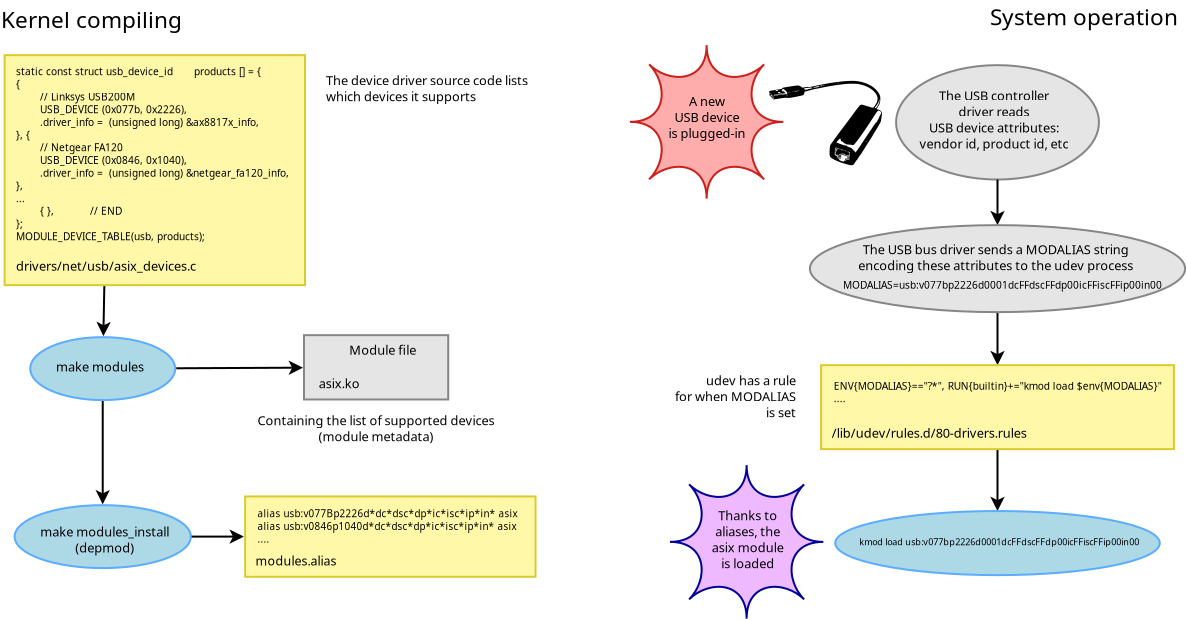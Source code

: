 <?xml version="1.0" encoding="UTF-8"?>
<dia:diagram xmlns:dia="http://www.lysator.liu.se/~alla/dia/">
  <dia:layer name="Background" visible="true" connectable="true" active="true">
    <dia:object type="Standard - Text" version="1" id="O0">
      <dia:attribute name="obj_pos">
        <dia:point val="17.245,-21.857"/>
      </dia:attribute>
      <dia:attribute name="obj_bb">
        <dia:rectangle val="17.245,-23.064;26.212,-21.526"/>
      </dia:attribute>
      <dia:attribute name="text">
        <dia:composite type="text">
          <dia:attribute name="string">
            <dia:string>#Kernel compiling#</dia:string>
          </dia:attribute>
          <dia:attribute name="font">
            <dia:font family="sans" style="0" name="Helvetica"/>
          </dia:attribute>
          <dia:attribute name="height">
            <dia:real val="1.411"/>
          </dia:attribute>
          <dia:attribute name="pos">
            <dia:point val="17.245,-21.857"/>
          </dia:attribute>
          <dia:attribute name="color">
            <dia:color val="#000000ff"/>
          </dia:attribute>
          <dia:attribute name="alignment">
            <dia:enum val="0"/>
          </dia:attribute>
        </dia:composite>
      </dia:attribute>
      <dia:attribute name="valign">
        <dia:enum val="3"/>
      </dia:attribute>
    </dia:object>
    <dia:object type="Standard - Text" version="1" id="O1">
      <dia:attribute name="obj_pos">
        <dia:point val="66.69,-22"/>
      </dia:attribute>
      <dia:attribute name="obj_bb">
        <dia:rectangle val="66.69,-23.207;75.987,-21.669"/>
      </dia:attribute>
      <dia:attribute name="text">
        <dia:composite type="text">
          <dia:attribute name="string">
            <dia:string>#System operation#</dia:string>
          </dia:attribute>
          <dia:attribute name="font">
            <dia:font family="sans" style="0" name="Helvetica"/>
          </dia:attribute>
          <dia:attribute name="height">
            <dia:real val="1.411"/>
          </dia:attribute>
          <dia:attribute name="pos">
            <dia:point val="66.69,-22"/>
          </dia:attribute>
          <dia:attribute name="color">
            <dia:color val="#000000ff"/>
          </dia:attribute>
          <dia:attribute name="alignment">
            <dia:enum val="0"/>
          </dia:attribute>
        </dia:composite>
      </dia:attribute>
      <dia:attribute name="valign">
        <dia:enum val="3"/>
      </dia:attribute>
    </dia:object>
    <dia:group>
      <dia:attribute name="meta">
        <dia:composite type="dict"/>
      </dia:attribute>
      <dia:attribute name="matrix">
        <dia:matrix xx="0.151" xy="0" yx="0" yy="0.16" x0="53.0" y0="-20.12"/>
      </dia:attribute>
      <dia:object type="Standard - Path" version="0" id="O2">
        <dia:attribute name="obj_pos">
          <dia:point val="44.247,31.967"/>
        </dia:attribute>
        <dia:attribute name="obj_bb">
          <dia:rectangle val="17.581,5.632;54.965,32.054"/>
        </dia:attribute>
        <dia:attribute name="meta">
          <dia:composite type="dict">
            <dia:attribute name="id">
              <dia:string>#path1037#</dia:string>
            </dia:attribute>
          </dia:composite>
        </dia:attribute>
        <dia:attribute name="bez_points">
          <dia:bezpoint type="moveto" p1="44.247,31.967"/>
          <dia:bezpoint type="curveto" p1="43.758,31.877" p2="42.205,31.459" p3="41.513,31.232"/>
          <dia:bezpoint type="curveto" p1="39.929,30.712" p2="38.178,29.896" p3="37.92,29.559"/>
          <dia:bezpoint type="curveto" p1="37.58,29.113" p2="37.53,28.845" p3="37.574,27.71"/>
          <dia:bezpoint type="curveto" p1="37.62,26.511" p2="37.709,25.884" p3="37.867,25.63"/>
          <dia:bezpoint type="curveto" p1="37.929,25.53" p2="38.445,24.858" p3="39.013,24.135"/>
          <dia:bezpoint type="curveto" p1="39.582,23.412" p2="40.112,22.715" p3="40.193,22.587"/>
          <dia:bezpoint type="curveto" p1="40.273,22.459" p2="40.425,22.262" p3="40.531,22.149"/>
          <dia:bezpoint type="curveto" p1="40.638,22.036" p2="41.166,21.374" p3="41.706,20.677"/>
          <dia:bezpoint type="curveto" p1="42.672,19.431" p2="43.42,18.489" p3="43.88,17.942"/>
          <dia:bezpoint type="curveto" p1="44.008,17.789" p2="44.398,17.295" p3="44.747,16.846"/>
          <dia:bezpoint type="curveto" p1="45.095,16.396" p2="45.538,15.829" p3="45.73,15.586"/>
          <dia:bezpoint type="curveto" p1="45.923,15.343" p2="46.206,14.979" p3="46.361,14.777"/>
          <dia:bezpoint type="curveto" p1="47.137,13.762" p2="47.575,13.29" p3="47.855,13.167"/>
          <dia:bezpoint type="curveto" p1="48.206,13.011" p2="48.32,13.033" p3="50.436,13.673"/>
          <dia:bezpoint type="curveto" p1="51.227,13.912" p2="51.921,14.091" p3="51.977,14.069"/>
          <dia:bezpoint type="curveto" p1="52.146,14.004" p2="52.879,13.04" p3="53.111,12.577"/>
          <dia:bezpoint type="curveto" p1="53.703,11.395" p2="53.575,10.447" p3="52.682,9.398"/>
          <dia:bezpoint type="curveto" p1="51.516,8.028" p2="49.617,7.091" p3="47.147,6.666"/>
          <dia:bezpoint type="curveto" p1="46.34,6.528" p2="44.084,6.511" p3="42.88,6.634"/>
          <dia:bezpoint type="curveto" p1="42.495,6.674" p2="41.865,6.738" p3="41.48,6.778"/>
          <dia:bezpoint type="curveto" p1="40.647,6.863" p2="38.303,7.192" p3="37.18,7.382"/>
          <dia:bezpoint type="curveto" p1="35.883,7.601" p2="33.25,8.098" p3="32.833,8.202"/>
          <dia:bezpoint type="curveto" p1="32.62,8.254" p2="32.162,8.348" p3="31.813,8.409"/>
          <dia:bezpoint type="curveto" p1="31.465,8.469" p2="31.06,8.576" p3="30.913,8.646"/>
          <dia:bezpoint type="curveto" p1="30.767,8.715" p2="30.362,8.821" p3="30.013,8.88"/>
          <dia:bezpoint type="curveto" p1="29.665,8.939" p2="29.356,9.01" p3="29.328,9.038"/>
          <dia:bezpoint type="curveto" p1="29.299,9.066" p2="29.251,9.245" p3="29.22,9.436"/>
          <dia:bezpoint type="curveto" p1="29.147,9.902" p2="28.909,10.15" p3="28.453,10.236"/>
          <dia:bezpoint type="curveto" p1="28.266,10.272" p2="27.648,10.395" p3="27.08,10.509"/>
          <dia:bezpoint type="curveto" p1="24.721,10.986" p2="23.973,11.069" p3="23.234,10.935"/>
          <dia:bezpoint type="curveto" p1="22.986,10.89" p2="21.54,11.059" p3="20.58,11.244"/>
          <dia:bezpoint type="curveto" p1="20.213,11.315" p2="19.703,11.391" p3="19.447,11.412"/>
          <dia:bezpoint type="lineto" p1="18.98,11.451"/>
          <dia:bezpoint type="lineto" p1="18.347,10.87"/>
          <dia:bezpoint type="curveto" p1="17.998,10.55" p2="17.69,10.249" p3="17.662,10.202"/>
          <dia:bezpoint type="curveto" p1="17.569,10.047" p2="17.599,8.903" p3="17.698,8.803"/>
          <dia:bezpoint type="curveto" p1="17.733,8.769" p2="21.394,8.188" p3="21.634,8.179"/>
          <dia:bezpoint type="curveto" p1="21.663,8.178" p2="21.77,8.087" p3="21.871,7.976"/>
          <dia:bezpoint type="curveto" p1="22.051,7.779" p2="22.086,7.77" p3="23.784,7.516"/>
          <dia:bezpoint type="curveto" p1="25.809,7.212" p2="26.892,7.08" p3="27.205,7.098"/>
          <dia:bezpoint type="curveto" p1="27.496,7.116" p2="27.956,7.321" p3="28.281,7.578"/>
          <dia:bezpoint type="lineto" p1="28.538,7.781"/>
          <dia:bezpoint type="lineto" p1="29.514,7.641"/>
          <dia:bezpoint type="curveto" p1="30.224,7.539" p2="30.542,7.519" p3="30.68,7.567"/>
          <dia:bezpoint type="curveto" p1="30.877,7.636" p2="30.946,7.624" p3="33.58,7.084"/>
          <dia:bezpoint type="curveto" p1="38.939,5.985" p2="44.316,5.437" p3="46.76,5.74"/>
          <dia:bezpoint type="curveto" p1="48.713,5.982" p2="50.692,6.693" p3="52.011,7.628"/>
          <dia:bezpoint type="curveto" p1="52.979,8.313" p2="53.825,9.268" p3="54.173,10.068"/>
          <dia:bezpoint type="curveto" p1="54.364,10.509" p2="54.379,10.6" p3="54.38,11.31"/>
          <dia:bezpoint type="curveto" p1="54.38,12.367" p2="54.164,12.987" p3="53.47,13.924"/>
          <dia:bezpoint type="curveto" p1="53.287,14.171" p2="53.155,14.404" p3="53.178,14.441"/>
          <dia:bezpoint type="curveto" p1="53.201,14.478" p2="53.391,14.558" p3="53.6,14.618"/>
          <dia:bezpoint type="curveto" p1="54.294,14.817" p2="54.599,15.027" p3="54.82,15.458"/>
          <dia:bezpoint type="curveto" p1="54.974,15.758" p2="54.978,15.966" p3="54.844,16.546"/>
          <dia:bezpoint type="curveto" p1="54.787,16.79" p2="54.729,17.192" p3="54.715,17.439"/>
          <dia:bezpoint type="curveto" p1="54.701,17.686" p2="54.625,18.08" p3="54.546,18.316"/>
          <dia:bezpoint type="curveto" p1="54.404,18.745" p2="54.112,19.244" p3="54.004,19.244"/>
          <dia:bezpoint type="curveto" p1="53.972,19.244" p2="53.947,19.299" p3="53.947,19.366"/>
          <dia:bezpoint type="curveto" p1="53.947,19.475" p2="53.699,19.879" p3="52.853,21.152"/>
          <dia:bezpoint type="curveto" p1="52.71,21.367" p2="52.432,21.785" p3="52.236,22.079"/>
          <dia:bezpoint type="curveto" p1="52.04,22.373" p2="51.88,22.648" p3="51.88,22.69"/>
          <dia:bezpoint type="curveto" p1="51.88,22.732" p2="51.782,22.897" p3="51.661,23.055"/>
          <dia:bezpoint type="curveto" p1="51.367,23.444" p2="51.014,23.973" p3="51.011,24.03"/>
          <dia:bezpoint type="curveto" p1="51.01,24.056" p2="50.876,24.257" p3="50.713,24.477"/>
          <dia:bezpoint type="curveto" p1="50.55,24.697" p2="50.219,25.177" p3="49.976,25.544"/>
          <dia:bezpoint type="curveto" p1="49.733,25.91" p2="49.476,26.285" p3="49.405,26.377"/>
          <dia:bezpoint type="curveto" p1="49.334,26.469" p2="49.231,26.642" p3="49.176,26.762"/>
          <dia:bezpoint type="curveto" p1="49.122,26.882" p2="49.025,27.035" p3="48.962,27.102"/>
          <dia:bezpoint type="curveto" p1="48.898,27.168" p2="48.795,27.31" p3="48.731,27.417"/>
          <dia:bezpoint type="curveto" p1="48.668,27.523" p2="48.513,27.745" p3="48.386,27.91"/>
          <dia:bezpoint type="curveto" p1="48.259,28.075" p2="48.153,28.236" p3="48.151,28.267"/>
          <dia:bezpoint type="curveto" p1="48.145,28.338" p2="47.803,28.785" p3="47.471,29.155"/>
          <dia:bezpoint type="curveto" p1="47.333,29.308" p2="47.129,29.615" p3="47.016,29.838"/>
          <dia:bezpoint type="curveto" p1="46.904,30.061" p2="46.783,30.244" p3="46.749,30.244"/>
          <dia:bezpoint type="curveto" p1="46.654,30.244" p2="46.031,31.038" p3="45.886,31.343"/>
          <dia:bezpoint type="curveto" p1="45.589,31.973" p2="45.161,32.136" p3="44.247,31.967"/>
          <dia:bezpoint type="lineto" p1="44.247,31.967"/>
          <dia:bezpoint type="moveto" p1="42.346,30.713"/>
          <dia:bezpoint type="curveto" p1="42.423,30.526" p2="42.444,30.517" p3="42.714,30.554"/>
          <dia:bezpoint type="curveto" p1="42.985,30.591" p2="43.008,30.581" p3="43.109,30.385"/>
          <dia:bezpoint type="curveto" p1="43.233,30.146" p2="43.226,30.147" p3="43.633,30.27"/>
          <dia:bezpoint type="curveto" p1="44.105,30.412" p2="44.145,30.355" p3="44.258,29.374"/>
          <dia:bezpoint type="curveto" p1="44.31,28.919" p2="44.344,28.415" p3="44.333,28.252"/>
          <dia:bezpoint type="curveto" p1="44.313,27.957" p2="44.313,27.956" p3="43.913,27.803"/>
          <dia:bezpoint type="curveto" p1="43.693,27.719" p2="43.468,27.651" p3="43.413,27.652"/>
          <dia:bezpoint type="curveto" p1="43.358,27.653" p2="43.489,27.715" p3="43.704,27.79"/>
          <dia:bezpoint type="curveto" p1="43.977,27.885" p2="44.068,27.944" p3="44.004,27.983"/>
          <dia:bezpoint type="curveto" p1="43.952,28.015" p2="43.904,28.012" p3="43.891,27.975"/>
          <dia:bezpoint type="curveto" p1="43.864,27.896" p2="43.747,27.889" p3="43.747,27.966"/>
          <dia:bezpoint type="curveto" p1="43.747,27.997" p2="43.822,28.056" p3="43.913,28.098"/>
          <dia:bezpoint type="curveto" p1="44.005,28.14" p2="44.08,28.227" p3="44.081,28.292"/>
          <dia:bezpoint type="curveto" p1="44.081,28.357" p2="44.112,28.455" p3="44.15,28.51"/>
          <dia:bezpoint type="curveto" p1="44.199,28.584" p2="44.212,28.541" p3="44.199,28.344"/>
          <dia:bezpoint type="curveto" p1="44.185,28.147" p2="44.154,28.083" p3="44.08,28.099"/>
          <dia:bezpoint type="curveto" p1="44.0,28.116" p2="43.996,28.103" p3="44.063,28.035"/>
          <dia:bezpoint type="curveto" p1="44.127,27.971" p2="44.165,27.969" p3="44.224,28.028"/>
          <dia:bezpoint type="curveto" p1="44.326,28.129" p2="44.168,30.009" p3="44.05,30.107"/>
          <dia:bezpoint type="curveto" p1="43.958,30.184" p2="43.495,30.078" p3="43.361,29.95"/>
          <dia:bezpoint type="curveto" p1="43.292,29.884" p2="43.308,29.821" p3="43.445,29.62"/>
          <dia:bezpoint type="curveto" p1="43.537,29.483" p2="43.613,29.36" p3="43.613,29.346"/>
          <dia:bezpoint type="curveto" p1="43.613,29.332" p2="43.176,29.181" p3="42.643,29.01"/>
          <dia:bezpoint type="curveto" p1="41.62,28.684" p2="41.571,28.683" p3="41.408,28.987"/>
          <dia:bezpoint type="curveto" p1="41.364,29.068" p2="41.369,29.148" p3="41.423,29.235"/>
          <dia:bezpoint type="curveto" p1="41.487,29.338" p2="41.48,29.423" p3="41.387,29.667"/>
          <dia:bezpoint type="curveto" p1="41.253,30.019" p2="41.044,30.134" p3="40.899,29.936"/>
          <dia:bezpoint type="curveto" p1="40.849,29.867" p2="40.712,29.765" p3="40.594,29.709"/>
          <dia:bezpoint type="curveto" p1="40.4,29.617" p2="40.38,29.579" p3="40.38,29.312"/>
          <dia:bezpoint type="lineto" p1="40.38,29.016"/>
          <dia:bezpoint type="lineto" p1="39.98,28.894"/>
          <dia:bezpoint type="curveto" p1="39.412,28.721" p2="39.382,28.679" p3="39.468,28.167"/>
          <dia:bezpoint type="curveto" p1="39.508,27.934" p2="39.56,27.494" p3="39.586,27.188"/>
          <dia:bezpoint type="curveto" p1="39.618,26.799" p2="39.66,26.622" p3="39.727,26.596"/>
          <dia:bezpoint type="curveto" p1="39.78,26.576" p2="40.008,26.615" p3="40.235,26.684"/>
          <dia:bezpoint type="curveto" p1="40.461,26.752" p2="40.594,26.819" p3="40.53,26.831"/>
          <dia:bezpoint type="curveto" p1="40.466,26.843" p2="40.413,26.881" p3="40.413,26.915"/>
          <dia:bezpoint type="curveto" p1="40.413,26.999" p2="40.529,26.993" p3="40.582,26.907"/>
          <dia:bezpoint type="curveto" p1="40.607,26.866" p2="40.709,26.854" p3="40.82,26.878"/>
          <dia:bezpoint type="curveto" p1="41.204,26.963" p2="41.001,26.856" p3="40.453,26.685"/>
          <dia:bezpoint type="curveto" p1="39.748,26.465" p2="39.562,26.461" p3="39.484,26.665"/>
          <dia:bezpoint type="curveto" p1="39.418,26.84" p2="39.28,28.116" p3="39.28,28.555"/>
          <dia:bezpoint type="lineto" p1="39.28,28.842"/>
          <dia:bezpoint type="lineto" p1="39.711,29.038"/>
          <dia:bezpoint type="curveto" p1="40.06,29.196" p2="40.149,29.268" p3="40.184,29.422"/>
          <dia:bezpoint type="curveto" p1="40.207,29.525" p2="40.238,29.658" p3="40.254,29.715"/>
          <dia:bezpoint type="curveto" p1="40.269,29.773" p2="40.379,29.863" p3="40.497,29.915"/>
          <dia:bezpoint type="curveto" p1="40.651,29.983" p2="40.719,30.061" p3="40.734,30.189"/>
          <dia:bezpoint type="curveto" p1="40.745,30.287" p2="40.797,30.402" p3="40.848,30.445"/>
          <dia:bezpoint type="curveto" p1="40.941,30.522" p2="42.044,30.903" p3="42.188,30.908"/>
          <dia:bezpoint type="curveto" p1="42.23,30.909" p2="42.301,30.821" p3="42.346,30.713"/>
          <dia:bezpoint type="lineto" p1="42.346,30.713"/>
          <dia:bezpoint type="moveto" p1="42.783,30.354"/>
          <dia:bezpoint type="curveto" p1="42.671,30.272" p2="42.671,30.255" p3="42.776,30.052"/>
          <dia:bezpoint type="curveto" p1="42.906,29.801" p2="43.042,29.73" p3="43.179,29.843"/>
          <dia:bezpoint type="curveto" p1="43.263,29.913" p2="43.264,29.948" p3="43.182,30.105"/>
          <dia:bezpoint type="curveto" p1="43.037,30.387" p2="42.924,30.457" p3="42.783,30.354"/>
          <dia:bezpoint type="lineto" p1="42.783,30.354"/>
          <dia:bezpoint type="moveto" p1="43.075,30.119"/>
          <dia:bezpoint type="curveto" p1="43.112,30.051" p2="43.123,29.976" p3="43.1,29.953"/>
          <dia:bezpoint type="curveto" p1="43.042,29.895" p2="42.88,30.041" p3="42.88,30.152"/>
          <dia:bezpoint type="curveto" p1="42.88,30.284" p2="42.997,30.265" p3="43.075,30.119"/>
          <dia:bezpoint type="moveto" p1="44.068,29.828"/>
          <dia:bezpoint type="curveto" p1="44.079,29.729" p2="44.055,29.594" p3="44.013,29.529"/>
          <dia:bezpoint type="curveto" p1="43.953,29.433" p2="43.944,29.464" p3="43.969,29.69"/>
          <dia:bezpoint type="curveto" p1="43.993,29.91" p2="43.976,29.977" p3="43.89,30.003"/>
          <dia:bezpoint type="curveto" p1="43.815,30.026" p2="43.822,30.032" p3="43.913,30.023"/>
          <dia:bezpoint type="curveto" p1="44.004,30.014" p2="44.053,29.952" p3="44.068,29.828"/>
          <dia:bezpoint type="lineto" p1="44.068,29.828"/>
          <dia:bezpoint type="moveto" p1="43.813,29.91"/>
          <dia:bezpoint type="curveto" p1="43.899,29.855" p2="43.896,29.846" p3="43.797,29.845"/>
          <dia:bezpoint type="curveto" p1="43.648,29.843" p2="43.645,29.856" p3="43.876,29.419"/>
          <dia:bezpoint type="curveto" p1="44.038,29.11" p2="44.076,29.072" p3="44.1,29.195"/>
          <dia:bezpoint type="curveto" p1="44.115,29.277" p2="44.133,29.188" p3="44.138,28.998"/>
          <dia:bezpoint type="curveto" p1="44.148,28.618" p2="44.062,28.494" p3="43.944,28.716"/>
          <dia:bezpoint type="curveto" p1="43.885,28.825" p2="43.827,28.849" p3="43.69,28.819"/>
          <dia:bezpoint type="curveto" p1="43.593,28.798" p2="43.438,28.764" p3="43.347,28.744"/>
          <dia:bezpoint type="curveto" p1="43.248,28.723" p2="43.275,28.747" p3="43.413,28.804"/>
          <dia:bezpoint type="curveto" p1="43.542,28.857" p2="43.714,28.902" p3="43.797,28.905"/>
          <dia:bezpoint type="curveto" p1="43.956,28.911" p2="43.984,29.035" p3="43.88,29.277"/>
          <dia:bezpoint type="curveto" p1="43.829,29.396" p2="43.822,29.392" p3="43.818,29.232"/>
          <dia:bezpoint type="curveto" p1="43.814,29.091" p2="43.768,29.04" p3="43.597,28.985"/>
          <dia:bezpoint type="curveto" p1="43.353,28.908" p2="42.437,28.671" p3="41.88,28.541"/>
          <dia:bezpoint type="curveto" p1="41.586,28.472" p2="41.556,28.454" p3="41.727,28.449"/>
          <dia:bezpoint type="curveto" p1="41.845,28.446" p2="42.199,28.504" p3="42.513,28.577"/>
          <dia:bezpoint type="curveto" p1="42.828,28.65" p2="43.106,28.709" p3="43.133,28.706"/>
          <dia:bezpoint type="curveto" p1="43.24,28.697" p2="42.81,28.56" p3="42.288,28.438"/>
          <dia:bezpoint type="curveto" p1="41.741,28.31" p2="41.726,28.31" p3="41.522,28.433"/>
          <dia:bezpoint type="curveto" p1="41.407,28.502" p2="41.319,28.586" p3="41.325,28.621"/>
          <dia:bezpoint type="curveto" p1="41.332,28.655" p2="41.275,28.723" p3="41.199,28.77"/>
          <dia:bezpoint type="curveto" p1="41.084,28.842" p2="41.066,28.841" p3="41.094,28.767"/>
          <dia:bezpoint type="curveto" p1="41.182,28.535" p2="41.219,28.377" p3="41.187,28.377"/>
          <dia:bezpoint type="curveto" p1="41.167,28.377" p2="41.041,28.474" p3="40.906,28.593"/>
          <dia:bezpoint type="curveto" p1="40.77,28.711" p2="40.627,28.812" p3="40.587,28.816"/>
          <dia:bezpoint type="curveto" p1="40.301,28.845" p2="40.307,28.842" p3="40.413,28.91"/>
          <dia:bezpoint type="curveto" p1="40.476,28.95" p2="40.513,29.078" p3="40.513,29.252"/>
          <dia:bezpoint type="curveto" p1="40.513,29.507" p2="40.531,29.537" p3="40.733,29.605"/>
          <dia:bezpoint type="curveto" p1="40.854,29.646" p2="40.982,29.724" p3="41.018,29.779"/>
          <dia:bezpoint type="curveto" p1="41.073,29.863" p2="41.097,29.858" p3="41.182,29.747"/>
          <dia:bezpoint type="curveto" p1="41.28,29.618" p2="41.281,29.451" p3="41.182,29.225"/>
          <dia:bezpoint type="curveto" p1="41.104,29.045" p2="41.451,28.577" p3="41.664,28.577"/>
          <dia:bezpoint type="curveto" p1="41.755,28.577" p2="42.261,28.715" p3="42.788,28.883"/>
          <dia:bezpoint type="curveto" p1="43.821,29.213" p2="43.853,29.24" p3="43.607,29.586"/>
          <dia:bezpoint type="curveto" p1="43.4,29.876" p2="43.536,30.09" p3="43.813,29.91"/>
          <dia:bezpoint type="lineto" p1="43.813,29.91"/>
          <dia:bezpoint type="moveto" p1="40.758,29.528"/>
          <dia:bezpoint type="curveto" p1="40.539,29.501" p2="40.537,29.498" p3="40.582,29.231"/>
          <dia:bezpoint type="curveto" p1="40.615,29.037" p2="40.602,28.942" p3="40.537,28.896"/>
          <dia:bezpoint type="curveto" p1="40.47,28.848" p2="40.48,28.842" p3="40.574,28.873"/>
          <dia:bezpoint type="curveto" p1="40.656,28.899" p2="40.756,28.862" p3="40.857,28.767"/>
          <dia:bezpoint type="curveto" p1="41.074,28.564" p2="41.049,28.691" p3="40.811,29.006"/>
          <dia:bezpoint type="curveto" p1="40.563,29.334" p2="40.559,29.445" p3="40.797,29.439"/>
          <dia:bezpoint type="curveto" p1="40.973,29.435" p2="40.974,29.433" p3="40.83,29.375"/>
          <dia:bezpoint type="curveto" p1="40.747,29.342" p2="40.68,29.3" p3="40.68,29.283"/>
          <dia:bezpoint type="curveto" p1="40.68,29.266" p2="40.77,29.153" p3="40.88,29.033"/>
          <dia:bezpoint type="curveto" p1="40.99,28.913" p2="41.08,28.839" p3="41.08,28.87"/>
          <dia:bezpoint type="curveto" p1="41.08,28.901" p2="41.132,28.886" p3="41.197,28.835"/>
          <dia:bezpoint type="curveto" p1="41.299,28.755" p2="41.303,28.756" p3="41.234,28.846"/>
          <dia:bezpoint type="curveto" p1="41.086,29.035" p2="41.012,29.302" p3="41.093,29.352"/>
          <dia:bezpoint type="curveto" p1="41.141,29.381" p2="41.148,29.367" p3="41.113,29.31"/>
          <dia:bezpoint type="curveto" p1="41.075,29.249" p2="41.085,29.239" p3="41.146,29.277"/>
          <dia:bezpoint type="curveto" p1="41.215,29.319" p2="41.209,29.349" p3="41.118,29.415"/>
          <dia:bezpoint type="curveto" p1="41.01,29.494" p2="41.011,29.501" p3="41.125,29.53"/>
          <dia:bezpoint type="curveto" p1="41.23,29.557" p2="41.229,29.561" p3="41.113,29.559"/>
          <dia:bezpoint type="curveto" p1="41.04,29.557" p2="40.88,29.543" p3="40.758,29.528"/>
          <dia:bezpoint type="lineto" p1="40.758,29.528"/>
          <dia:bezpoint type="moveto" p1="40.313,28.777"/>
          <dia:bezpoint type="curveto" p1="40.336,28.74" p2="40.324,28.71" p3="40.288,28.71"/>
          <dia:bezpoint type="curveto" p1="40.251,28.71" p2="40.203,28.74" p3="40.18,28.777"/>
          <dia:bezpoint type="curveto" p1="40.157,28.814" p2="40.169,28.844" p3="40.205,28.844"/>
          <dia:bezpoint type="curveto" p1="40.242,28.844" p2="40.291,28.814" p3="40.313,28.777"/>
          <dia:bezpoint type="moveto" p1="40.113,28.71"/>
          <dia:bezpoint type="curveto" p1="40.136,28.674" p2="40.124,28.644" p3="40.088,28.644"/>
          <dia:bezpoint type="curveto" p1="40.051,28.644" p2="40.003,28.674" p3="39.98,28.71"/>
          <dia:bezpoint type="curveto" p1="39.957,28.747" p2="39.969,28.777" p3="40.005,28.777"/>
          <dia:bezpoint type="curveto" p1="40.042,28.777" p2="40.091,28.747" p3="40.113,28.71"/>
          <dia:bezpoint type="moveto" p1="39.918,28.637"/>
          <dia:bezpoint type="curveto" p1="39.949,28.586" p2="39.915,28.578" p3="39.813,28.61"/>
          <dia:bezpoint type="curveto" p1="39.716,28.641" p2="39.678,28.634" p3="39.706,28.589"/>
          <dia:bezpoint type="curveto" p1="39.73,28.551" p2="39.718,28.501" p3="39.681,28.478"/>
          <dia:bezpoint type="curveto" p1="39.644,28.455" p2="39.613,28.391" p3="39.613,28.336"/>
          <dia:bezpoint type="curveto" p1="39.613,28.281" p2="39.643,28.254" p3="39.68,28.277"/>
          <dia:bezpoint type="curveto" p1="39.755,28.323" p2="39.757,28.224" p3="39.685,27.977"/>
          <dia:bezpoint type="curveto" p1="39.646,27.843" p2="39.627,27.886" p3="39.586,28.203"/>
          <dia:bezpoint type="curveto" p1="39.547,28.502" p2="39.556,28.609" p3="39.624,28.652"/>
          <dia:bezpoint type="curveto" p1="39.748,28.73" p2="39.864,28.724" p3="39.918,28.637"/>
          <dia:bezpoint type="lineto" p1="39.918,28.637"/>
          <dia:bezpoint type="moveto" p1="46.3,27.884"/>
          <dia:bezpoint type="curveto" p1="46.38,27.796" p2="46.612,27.494" p3="46.813,27.213"/>
          <dia:bezpoint type="curveto" p1="47.015,26.932" p2="47.303,26.546" p3="47.453,26.356"/>
          <dia:bezpoint type="curveto" p1="47.603,26.166" p2="47.894,25.755" p3="48.101,25.444"/>
          <dia:bezpoint type="curveto" p1="48.307,25.132" p2="48.764,24.472" p3="49.115,23.977"/>
          <dia:bezpoint type="curveto" p1="49.466,23.482" p2="49.976,22.762" p3="50.248,22.377"/>
          <dia:bezpoint type="curveto" p1="50.521,21.992" p2="51.056,21.242" p3="51.438,20.71"/>
          <dia:bezpoint type="curveto" p1="51.82,20.179" p2="52.263,19.554" p3="52.423,19.322"/>
          <dia:bezpoint type="curveto" p1="52.583,19.09" p2="52.796,18.805" p3="52.897,18.689"/>
          <dia:bezpoint type="lineto" p1="53.081,18.477"/>
          <dia:bezpoint type="lineto" p1="53.01,18.677"/>
          <dia:bezpoint type="curveto" p1="52.922,18.923" p2="52.984,18.856" p3="53.307,18.357"/>
          <dia:bezpoint type="curveto" p1="53.445,18.144" p2="53.541,17.927" p3="53.521,17.874"/>
          <dia:bezpoint type="curveto" p1="53.499,17.817" p2="53.524,17.777" p3="53.58,17.777"/>
          <dia:bezpoint type="curveto" p1="53.681,17.777" p2="53.88,17.453" p3="53.88,17.29"/>
          <dia:bezpoint type="curveto" p1="53.88,17.175" p2="54.229,16.511" p3="54.489,16.132"/>
          <dia:bezpoint type="curveto" p1="54.594,15.978" p2="54.68,15.78" p3="54.68,15.691"/>
          <dia:bezpoint type="curveto" p1="54.68,15.46" p2="54.438,15.182" p3="54.119,15.046"/>
          <dia:bezpoint type="curveto" p1="53.81,14.913" p2="53.605,14.956" p3="53.397,15.196"/>
          <dia:bezpoint type="curveto" p1="53.328,15.277" p2="53.205,15.419" p3="53.124,15.51"/>
          <dia:bezpoint type="curveto" p1="52.935,15.726" p2="52.549,16.279" p3="51.333,18.077"/>
          <dia:bezpoint type="curveto" p1="50.248,19.681" p2="49.639,20.546" p3="49.2,21.11"/>
          <dia:bezpoint type="curveto" p1="48.74,21.699" p2="48.136,22.518" p3="47.908,22.863"/>
          <dia:bezpoint type="curveto" p1="47.791,23.039" p2="47.592,23.296" p3="47.464,23.434"/>
          <dia:bezpoint type="curveto" p1="47.336,23.572" p2="47.16,23.793" p3="47.072,23.924"/>
          <dia:bezpoint type="curveto" p1="46.985,24.055" p2="46.62,24.51" p3="46.262,24.935"/>
          <dia:bezpoint type="curveto" p1="45.573,25.755" p2="45.406,25.864" p3="45.092,25.702"/>
          <dia:bezpoint type="curveto" p1="44.983,25.646" p2="44.678,25.608" p3="44.313,25.603"/>
          <dia:bezpoint type="curveto" p1="43.593,25.595" p2="43.066,25.506" p3="42.93,25.37"/>
          <dia:bezpoint type="curveto" p1="42.876,25.316" p2="42.705,25.229" p3="42.551,25.179"/>
          <dia:bezpoint type="curveto" p1="42.397,25.128" p2="42.214,25.005" p3="42.143,24.905"/>
          <dia:bezpoint type="curveto" p1="42.071,24.805" p2="41.847,24.654" p3="41.643,24.57"/>
          <dia:bezpoint type="curveto" p1="41.311,24.432" p2="41.277,24.399" p3="41.312,24.256"/>
          <dia:bezpoint type="curveto" p1="41.336,24.161" p2="41.31,24.032" p3="41.248,23.937"/>
          <dia:bezpoint type="curveto" p1="41.191,23.849" p2="41.167,23.776" p3="41.195,23.775"/>
          <dia:bezpoint type="curveto" p1="41.223,23.774" p2="41.195,23.743" p3="41.131,23.706"/>
          <dia:bezpoint type="curveto" p1="41.037,23.651" p2="40.915,23.738" p3="40.443,24.205"/>
          <dia:bezpoint type="curveto" p1="39.767,24.872" p2="39.742,25.003" p3="40.281,25.077"/>
          <dia:bezpoint type="curveto" p1="40.462,25.102" p2="40.684,25.18" p3="40.773,25.25"/>
          <dia:bezpoint type="curveto" p1="40.861,25.32" p2="41.006,25.377" p3="41.094,25.377"/>
          <dia:bezpoint type="curveto" p1="41.181,25.377" p2="41.282,25.402" p3="41.317,25.432"/>
          <dia:bezpoint type="curveto" p1="41.351,25.462" p2="41.515,25.524" p3="41.68,25.57"/>
          <dia:bezpoint type="curveto" p1="41.845,25.616" p2="42.15,25.709" p3="42.358,25.777"/>
          <dia:bezpoint type="curveto" p1="42.565,25.845" p2="42.802,25.883" p3="42.884,25.862"/>
          <dia:bezpoint type="curveto" p1="42.978,25.837" p2="43.061,25.861" p3="43.107,25.924"/>
          <dia:bezpoint type="curveto" p1="43.188,26.035" p2="43.626,26.246" p3="44.047,26.377"/>
          <dia:bezpoint type="curveto" p1="44.193,26.423" p2="44.365,26.486" p3="44.429,26.518"/>
          <dia:bezpoint type="curveto" p1="44.493,26.551" p2="44.59,26.577" p3="44.646,26.577"/>
          <dia:bezpoint type="curveto" p1="44.777,26.577" p2="45.406,27.197" p3="45.645,27.56"/>
          <dia:bezpoint type="curveto" p1="45.747,27.716" p2="45.842,27.844" p3="45.855,27.844"/>
          <dia:bezpoint type="curveto" p1="45.93,27.844" p2="45.861,27.648" p3="45.74,27.518"/>
          <dia:bezpoint type="curveto" p1="45.663,27.436" p2="45.617,27.351" p3="45.638,27.33"/>
          <dia:bezpoint type="curveto" p1="45.687,27.281" p2="45.941,27.583" p3="45.944,27.694"/>
          <dia:bezpoint type="curveto" p1="45.946,27.739" p2="45.979,27.777" p3="46.018,27.777"/>
          <dia:bezpoint type="curveto" p1="46.059,27.777" p2="46.071,27.834" p3="46.047,27.91"/>
          <dia:bezpoint type="curveto" p1="45.988,28.094" p2="46.12,28.08" p3="46.3,27.884"/>
          <dia:bezpoint type="lineto" p1="46.3,27.884"/>
          <dia:bezpoint type="moveto" p1="43.191,25.866"/>
          <dia:bezpoint type="curveto" p1="43.114,25.789" p2="43.142,25.71" p3="43.247,25.71"/>
          <dia:bezpoint type="curveto" p1="43.302,25.71" p2="43.347,25.755" p3="43.347,25.81"/>
          <dia:bezpoint type="curveto" p1="43.347,25.915" p2="43.268,25.943" p3="43.191,25.866"/>
          <dia:bezpoint type="moveto" p1="42.547,25.444"/>
          <dia:bezpoint type="curveto" p1="42.547,25.407" p2="42.592,25.377" p3="42.647,25.377"/>
          <dia:bezpoint type="curveto" p1="42.702,25.377" p2="42.747,25.407" p3="42.747,25.444"/>
          <dia:bezpoint type="curveto" p1="42.747,25.48" p2="42.702,25.51" p3="42.647,25.51"/>
          <dia:bezpoint type="curveto" p1="42.592,25.51" p2="42.547,25.48" p3="42.547,25.444"/>
          <dia:bezpoint type="moveto" p1="39.782,27.494"/>
          <dia:bezpoint type="curveto" p1="39.782,27.228" p2="39.806,26.925" p3="39.834,26.821"/>
          <dia:bezpoint type="curveto" p1="39.864,26.71" p2="39.86,26.648" p3="39.824,26.671"/>
          <dia:bezpoint type="curveto" p1="39.74,26.722" p2="39.659,27.53" p3="39.713,27.777"/>
          <dia:bezpoint type="curveto" p1="39.737,27.887" p2="39.762,27.977" p3="39.769,27.977"/>
          <dia:bezpoint type="curveto" p1="39.775,27.977" p2="39.781,27.759" p3="39.782,27.494"/>
          <dia:bezpoint type="lineto" p1="39.782,27.494"/>
          <dia:bezpoint type="moveto" p1="43.713,27.91"/>
          <dia:bezpoint type="curveto" p1="43.736,27.874" p2="43.708,27.844" p3="43.651,27.844"/>
          <dia:bezpoint type="curveto" p1="43.593,27.844" p2="43.547,27.874" p3="43.547,27.91"/>
          <dia:bezpoint type="curveto" p1="43.547,27.947" p2="43.575,27.977" p3="43.609,27.977"/>
          <dia:bezpoint type="curveto" p1="43.644,27.977" p2="43.691,27.947" p3="43.713,27.91"/>
          <dia:bezpoint type="moveto" p1="43.48,27.844"/>
          <dia:bezpoint type="curveto" p1="43.48,27.807" p2="43.45,27.777" p3="43.413,27.777"/>
          <dia:bezpoint type="curveto" p1="43.377,27.777" p2="43.347,27.807" p3="43.347,27.844"/>
          <dia:bezpoint type="curveto" p1="43.347,27.88" p2="43.377,27.91" p3="43.413,27.91"/>
          <dia:bezpoint type="curveto" p1="43.45,27.91" p2="43.48,27.88" p3="43.48,27.844"/>
          <dia:bezpoint type="moveto" p1="43.247,27.777"/>
          <dia:bezpoint type="curveto" p1="43.269,27.74" p2="43.256,27.71" p3="43.217,27.71"/>
          <dia:bezpoint type="curveto" p1="43.178,27.71" p2="43.147,27.74" p3="43.147,27.777"/>
          <dia:bezpoint type="curveto" p1="43.147,27.814" p2="43.16,27.844" p3="43.176,27.844"/>
          <dia:bezpoint type="curveto" p1="43.192,27.844" p2="43.224,27.814" p3="43.247,27.777"/>
          <dia:bezpoint type="moveto" p1="43.08,27.71"/>
          <dia:bezpoint type="curveto" p1="43.08,27.674" p2="43.05,27.644" p3="43.013,27.644"/>
          <dia:bezpoint type="curveto" p1="42.977,27.644" p2="42.947,27.674" p3="42.947,27.71"/>
          <dia:bezpoint type="curveto" p1="42.947,27.747" p2="42.977,27.777" p3="43.013,27.777"/>
          <dia:bezpoint type="curveto" p1="43.05,27.777" p2="43.08,27.747" p3="43.08,27.71"/>
          <dia:bezpoint type="moveto" p1="40.227,26.929"/>
          <dia:bezpoint type="lineto" p1="40.38,26.766"/>
          <dia:bezpoint type="lineto" p1="40.18,26.814"/>
          <dia:bezpoint type="curveto" p1="39.905,26.879" p2="39.897,26.892" p3="39.85,27.344"/>
          <dia:bezpoint type="lineto" p1="39.809,27.744"/>
          <dia:bezpoint type="lineto" p1="39.942,27.418"/>
          <dia:bezpoint type="curveto" p1="40.014,27.238" p2="40.143,27.019" p3="40.227,26.929"/>
          <dia:bezpoint type="lineto" p1="40.227,26.929"/>
          <dia:bezpoint type="moveto" p1="42.909,27.618"/>
          <dia:bezpoint type="lineto" p1="43.086,27.526"/>
          <dia:bezpoint type="lineto" p1="42.922,27.485"/>
          <dia:bezpoint type="curveto" p1="42.833,27.463" p2="42.704,27.426" p3="42.636,27.404"/>
          <dia:bezpoint type="curveto" p1="42.534,27.371" p2="42.53,27.377" p3="42.613,27.436"/>
          <dia:bezpoint type="curveto" p1="42.681,27.485" p2="42.687,27.509" p3="42.63,27.509"/>
          <dia:bezpoint type="curveto" p1="42.584,27.51" p2="42.547,27.546" p3="42.547,27.59"/>
          <dia:bezpoint type="curveto" p1="42.547,27.653" p2="42.564,27.653" p3="42.627,27.59"/>
          <dia:bezpoint type="curveto" p1="42.671,27.546" p2="42.751,27.51" p3="42.806,27.51"/>
          <dia:bezpoint type="curveto" p1="42.88,27.51" p2="42.873,27.535" p3="42.776,27.608"/>
          <dia:bezpoint type="curveto" p1="42.612,27.733" p2="42.679,27.738" p3="42.909,27.618"/>
          <dia:bezpoint type="lineto" p1="42.909,27.618"/>
          <dia:bezpoint type="moveto" p1="42.48,27.51"/>
          <dia:bezpoint type="curveto" p1="42.48,27.474" p2="42.45,27.444" p3="42.413,27.444"/>
          <dia:bezpoint type="curveto" p1="42.377,27.444" p2="42.347,27.474" p3="42.347,27.51"/>
          <dia:bezpoint type="curveto" p1="42.347,27.547" p2="42.377,27.577" p3="42.413,27.577"/>
          <dia:bezpoint type="curveto" p1="42.45,27.577" p2="42.48,27.547" p3="42.48,27.51"/>
          <dia:bezpoint type="moveto" p1="42.28,27.444"/>
          <dia:bezpoint type="curveto" p1="42.28,27.407" p2="42.25,27.377" p3="42.213,27.377"/>
          <dia:bezpoint type="curveto" p1="42.177,27.377" p2="42.147,27.407" p3="42.147,27.444"/>
          <dia:bezpoint type="curveto" p1="42.147,27.48" p2="42.177,27.51" p3="42.213,27.51"/>
          <dia:bezpoint type="curveto" p1="42.25,27.51" p2="42.28,27.48" p3="42.28,27.444"/>
          <dia:bezpoint type="moveto" p1="42.08,27.382"/>
          <dia:bezpoint type="curveto" p1="42.08,27.348" p2="42.131,27.31" p3="42.194,27.298"/>
          <dia:bezpoint type="curveto" p1="42.257,27.286" p2="42.054,27.194" p3="41.744,27.093"/>
          <dia:bezpoint type="curveto" p1="41.207,26.919" p2="40.894,26.854" p3="41.18,26.977"/>
          <dia:bezpoint type="curveto" p1="41.299,27.028" p2="41.3,27.035" p3="41.193,27.039"/>
          <dia:bezpoint type="curveto" p1="41.126,27.042" p2="41.09,27.073" p3="41.112,27.109"/>
          <dia:bezpoint type="curveto" p1="41.139,27.151" p2="41.193,27.15" p3="41.266,27.105"/>
          <dia:bezpoint type="curveto" p1="41.348,27.056" p2="41.455,27.064" p3="41.647,27.135"/>
          <dia:bezpoint type="curveto" p1="41.793,27.19" p2="41.876,27.236" p3="41.83,27.239"/>
          <dia:bezpoint type="curveto" p1="41.784,27.242" p2="41.747,27.28" p3="41.747,27.324"/>
          <dia:bezpoint type="curveto" p1="41.747,27.386" p2="41.764,27.386" p3="41.827,27.324"/>
          <dia:bezpoint type="curveto" p1="41.871,27.28" p2="41.953,27.246" p3="42.01,27.249"/>
          <dia:bezpoint type="curveto" p1="42.079,27.253" p2="42.085,27.265" p3="42.03,27.288"/>
          <dia:bezpoint type="curveto" p1="41.931,27.328" p2="41.918,27.444" p3="42.013,27.444"/>
          <dia:bezpoint type="curveto" p1="42.05,27.444" p2="42.08,27.416" p3="42.08,27.382"/>
          <dia:bezpoint type="lineto" p1="42.08,27.382"/>
          <dia:bezpoint type="moveto" p1="41.68,27.244"/>
          <dia:bezpoint type="curveto" p1="41.68,27.207" p2="41.65,27.177" p3="41.613,27.177"/>
          <dia:bezpoint type="curveto" p1="41.577,27.177" p2="41.547,27.207" p3="41.547,27.244"/>
          <dia:bezpoint type="curveto" p1="41.547,27.28" p2="41.577,27.31" p3="41.613,27.31"/>
          <dia:bezpoint type="curveto" p1="41.65,27.31" p2="41.68,27.28" p3="41.68,27.244"/>
          <dia:bezpoint type="moveto" p1="41.48,27.177"/>
          <dia:bezpoint type="curveto" p1="41.48,27.14" p2="41.45,27.11" p3="41.413,27.11"/>
          <dia:bezpoint type="curveto" p1="41.377,27.11" p2="41.347,27.14" p3="41.347,27.177"/>
          <dia:bezpoint type="curveto" p1="41.347,27.214" p2="41.377,27.244" p3="41.413,27.244"/>
          <dia:bezpoint type="curveto" p1="41.45,27.244" p2="41.48,27.214" p3="41.48,27.177"/>
          <dia:bezpoint type="moveto" p1="41.013,27.044"/>
          <dia:bezpoint type="curveto" p1="41.013,27.007" p2="40.981,26.977" p3="40.943,26.977"/>
          <dia:bezpoint type="curveto" p1="40.904,26.977" p2="40.891,27.007" p3="40.913,27.044"/>
          <dia:bezpoint type="curveto" p1="40.936,27.08" p2="40.968,27.11" p3="40.984,27.11"/>
          <dia:bezpoint type="curveto" p1="41,27.11" p2="41.013,27.08" p3="41.013,27.044"/>
          <dia:bezpoint type="moveto" p1="40.813,26.977"/>
          <dia:bezpoint type="curveto" p1="40.813,26.94" p2="40.783,26.91" p3="40.747,26.91"/>
          <dia:bezpoint type="curveto" p1="40.71,26.91" p2="40.68,26.94" p3="40.68,26.977"/>
          <dia:bezpoint type="curveto" p1="40.68,27.014" p2="40.71,27.044" p3="40.747,27.044"/>
          <dia:bezpoint type="curveto" p1="40.783,27.044" p2="40.813,27.014" p3="40.813,26.977"/>
          <dia:bezpoint type="moveto" p1="40.129,26.737"/>
          <dia:bezpoint type="curveto" p1="40.106,26.715" p2="40.049,26.712" p3="40.001,26.732"/>
          <dia:bezpoint type="curveto" p1="39.948,26.753" p2="39.963,26.769" p3="40.041,26.772"/>
          <dia:bezpoint type="curveto" p1="40.111,26.775" p2="40.151,26.759" p3="40.129,26.737"/>
          <dia:bezpoint type="lineto" p1="40.129,26.737"/>
          <dia:bezpoint type="moveto" p1="49.899,24.644"/>
          <dia:bezpoint type="curveto" p1="49.918,24.57" p2="49.911,24.51" p3="49.882,24.51"/>
          <dia:bezpoint type="curveto" p1="49.799,24.51" p2="49.676,24.685" p3="49.725,24.733"/>
          <dia:bezpoint type="curveto" p1="49.803,24.811" p2="49.864,24.78" p3="49.899,24.644"/>
          <dia:bezpoint type="moveto" p1="50.752,23.292"/>
          <dia:bezpoint type="curveto" p1="50.743,23.212" p2="50.652,23.228" p3="50.623,23.314"/>
          <dia:bezpoint type="curveto" p1="50.609,23.358" p2="50.633,23.382" p3="50.677,23.367"/>
          <dia:bezpoint type="curveto" p1="50.721,23.352" p2="50.754,23.319" p3="50.752,23.292"/>
          <dia:bezpoint type="moveto" p1="51.947,21.503"/>
          <dia:bezpoint type="curveto" p1="51.947,21.466" p2="51.917,21.454" p3="51.88,21.477"/>
          <dia:bezpoint type="curveto" p1="51.843,21.5" p2="51.813,21.548" p3="51.813,21.585"/>
          <dia:bezpoint type="curveto" p1="51.813,21.622" p2="51.843,21.633" p3="51.88,21.61"/>
          <dia:bezpoint type="curveto" p1="51.917,21.588" p2="51.947,21.539" p3="51.947,21.503"/>
          <dia:bezpoint type="moveto" p1="53.112,13.96"/>
          <dia:bezpoint type="curveto" p1="53.694,13.281" p2="54.149,12.275" p3="54.145,11.676"/>
          <dia:bezpoint type="curveto" p1="54.142,11.354" p2="54.059,11.461" p3="53.928,11.954"/>
          <dia:bezpoint type="curveto" p1="53.826,12.337" p2="53.323,13.136" p3="52.87,13.632"/>
          <dia:bezpoint type="curveto" p1="52.559,13.974" p2="52.495,14.104" p3="52.591,14.199"/>
          <dia:bezpoint type="curveto" p1="52.7,14.308" p2="52.888,14.222" p3="53.112,13.96"/>
          <dia:bezpoint type="moveto" p1="19.18,11.11"/>
          <dia:bezpoint type="curveto" p1="19.267,10.715" p2="19.166,10.533" p3="18.591,10.053"/>
          <dia:bezpoint type="curveto" p1="18.292,9.803" p2="18.005,9.548" p3="17.955,9.487"/>
          <dia:bezpoint type="curveto" p1="17.905,9.427" p2="17.822,9.377" p3="17.772,9.377"/>
          <dia:bezpoint type="curveto" p1="17.629,9.377" p2="17.648,10.058" p3="17.797,10.234"/>
          <dia:bezpoint type="curveto" p1="17.995,10.471" p2="18.976,11.305" p3="19.058,11.308"/>
          <dia:bezpoint type="curveto" p1="19.101,11.309" p2="19.156,11.22" p3="19.18,11.11"/>
          <dia:bezpoint type="lineto" p1="19.18,11.11"/>
          <dia:bezpoint type="moveto" p1="18.433,10.711"/>
          <dia:bezpoint type="curveto" p1="18.131,10.454" p2="17.854,10.187" p3="17.816,10.115"/>
          <dia:bezpoint type="curveto" p1="17.726,9.947" p2="17.726,9.51" p3="17.816,9.51"/>
          <dia:bezpoint type="curveto" p1="17.854,9.51" p2="18.027,9.639" p3="18.199,9.797"/>
          <dia:bezpoint type="curveto" p1="18.372,9.955" p2="18.641,10.183" p3="18.797,10.303"/>
          <dia:bezpoint type="curveto" p1="19.062,10.508" p2="19.08,10.543" p3="19.08,10.849"/>
          <dia:bezpoint type="curveto" p1="19.08,11.03" p2="19.057,11.177" p3="19.03,11.177"/>
          <dia:bezpoint type="curveto" p1="19.002,11.177" p2="18.734,10.967" p3="18.433,10.711"/>
          <dia:bezpoint type="lineto" p1="18.433,10.711"/>
          <dia:bezpoint type="moveto" p1="18.813,10.525"/>
          <dia:bezpoint type="curveto" p1="18.813,10.466" p2="18.282,10.044" p3="18.208,10.044"/>
          <dia:bezpoint type="curveto" p1="18.081,10.044" p2="18.098,10.252" p3="18.232,10.335"/>
          <dia:bezpoint type="curveto" p1="18.616,10.575" p2="18.813,10.639" p3="18.813,10.525"/>
          <dia:bezpoint type="moveto" p1="23.539,9.994"/>
          <dia:bezpoint type="curveto" p1="23.528,9.305" p2="23.458,9.102" p3="23.148,8.853"/>
          <dia:bezpoint type="curveto" p1="23.005,8.738" p2="22.868,8.644" p3="22.843,8.644"/>
          <dia:bezpoint type="curveto" p1="22.819,8.644" p2="22.74,8.568" p3="22.668,8.476"/>
          <dia:bezpoint type="curveto" p1="22.595,8.384" p2="22.51,8.325" p3="22.479,8.344"/>
          <dia:bezpoint type="curveto" p1="22.447,8.364" p2="22.394,8.332" p3="22.361,8.272"/>
          <dia:bezpoint type="curveto" p1="22.328,8.213" p2="22.289,8.17" p3="22.274,8.175"/>
          <dia:bezpoint type="curveto" p1="22.259,8.181" p2="22.193,8.165" p3="22.127,8.14"/>
          <dia:bezpoint type="curveto" p1="21.965,8.078" p2="21.923,8.135" p3="21.934,8.406"/>
          <dia:bezpoint type="curveto" p1="21.94,8.581" p2="21.911,8.646" p3="21.811,8.678"/>
          <dia:bezpoint type="curveto" p1="21.558,8.758" p2="21.672,8.877" p3="22.011,8.887"/>
          <dia:bezpoint type="curveto" p1="22.248,8.894" p2="22.427,8.951" p3="22.642,9.087"/>
          <dia:bezpoint type="curveto" p1="22.807,9.192" p2="22.943,9.296" p3="22.944,9.32"/>
          <dia:bezpoint type="curveto" p1="22.948,9.388" p2="22.839,9.408" p3="20.452,9.778"/>
          <dia:bezpoint type="curveto" p1="19.758,9.885" p2="19.162,10.002" p3="19.126,10.037"/>
          <dia:bezpoint type="curveto" p1="19.091,10.072" p2="19.082,10.152" p3="19.106,10.215"/>
          <dia:bezpoint type="curveto" p1="19.158,10.351" p2="19.228,10.345" p3="21.213,10.042"/>
          <dia:bezpoint type="curveto" p1="21.965,9.927" p2="22.767,9.816" p3="22.997,9.796"/>
          <dia:bezpoint type="lineto" p1="23.413,9.759"/>
          <dia:bezpoint type="lineto" p1="23.413,10.135"/>
          <dia:bezpoint type="curveto" p1="23.413,10.342" p2="23.443,10.51" p3="23.48,10.51"/>
          <dia:bezpoint type="curveto" p1="23.52,10.51" p2="23.544,10.301" p3="23.539,9.994"/>
          <dia:bezpoint type="lineto" p1="23.539,9.994"/>
          <dia:bezpoint type="moveto" p1="19.25,10.116"/>
          <dia:bezpoint type="curveto" p1="19.285,10.082" p2="20.048,9.943" p3="20.947,9.807"/>
          <dia:bezpoint type="curveto" p1="22.93,9.508" p2="23.27,9.471" p3="23.18,9.564"/>
          <dia:bezpoint type="curveto" p1="23.109,9.637" p2="19.787,10.177" p3="19.409,10.177"/>
          <dia:bezpoint type="curveto" p1="19.272,10.177" p2="19.211,10.153" p3="19.25,10.116"/>
          <dia:bezpoint type="lineto" p1="19.25,10.116"/>
          <dia:bezpoint type="moveto" p1="21.315,9.441"/>
          <dia:bezpoint type="curveto" p1="21.402,9.3" p2="21.199,9.177" p3="20.88,9.177"/>
          <dia:bezpoint type="curveto" p1="20.536,9.177" p2="20.358,9.295" p3="20.495,9.432"/>
          <dia:bezpoint type="curveto" p1="20.592,9.529" p2="21.256,9.536" p3="21.315,9.441"/>
          <dia:bezpoint type="moveto" p1="24.31,9.315"/>
          <dia:bezpoint type="curveto" p1="24.331,9.281" p2="24.318,9.234" p3="24.28,9.211"/>
          <dia:bezpoint type="curveto" p1="24.193,9.156" p2="23.947,9.233" p3="23.947,9.315"/>
          <dia:bezpoint type="curveto" p1="23.947,9.396" p2="24.26,9.396" p3="24.31,9.315"/>
          <dia:bezpoint type="lineto" p1="24.31,9.315"/>
          <dia:bezpoint type="moveto" p1="24.813,9.203"/>
          <dia:bezpoint type="curveto" p1="24.813,9.189" p2="24.768,9.177" p3="24.713,9.177"/>
          <dia:bezpoint type="curveto" p1="24.658,9.177" p2="24.613,9.206" p3="24.613,9.242"/>
          <dia:bezpoint type="curveto" p1="24.613,9.277" p2="24.658,9.289" p3="24.713,9.268"/>
          <dia:bezpoint type="curveto" p1="24.768,9.247" p2="24.813,9.218" p3="24.813,9.203"/>
          <dia:bezpoint type="lineto" p1="24.813,9.203"/>
          <dia:bezpoint type="moveto" p1="25.413,9.11"/>
          <dia:bezpoint type="curveto" p1="25.492,9.059" p2="25.479,9.046" p3="25.347,9.046"/>
          <dia:bezpoint type="curveto" p1="25.255,9.046" p2="25.135,9.075" p3="25.08,9.11"/>
          <dia:bezpoint type="curveto" p1="25.001,9.162" p2="25.015,9.175" p3="25.147,9.175"/>
          <dia:bezpoint type="curveto" p1="25.238,9.175" p2="25.358,9.146" p3="25.413,9.11"/>
          <dia:bezpoint type="moveto" p1="25.977,9.048"/>
          <dia:bezpoint type="curveto" p1="26.034,8.956" p2="25.924,8.911" p3="25.753,8.956"/>
          <dia:bezpoint type="curveto" p1="25.64,8.986" p2="25.624,9.01" p3="25.691,9.052"/>
          <dia:bezpoint type="curveto" p1="25.809,9.127" p2="25.93,9.125" p3="25.977,9.048"/>
          <dia:bezpoint type="lineto" p1="25.977,9.048"/>
          <dia:bezpoint type="moveto" p1="26.486,8.974"/>
          <dia:bezpoint type="curveto" p1="26.558,8.935" p2="26.802,8.89" p3="27.029,8.873"/>
          <dia:bezpoint type="curveto" p1="27.255,8.857" p2="27.472,8.81" p3="27.51,8.769"/>
          <dia:bezpoint type="curveto" p1="27.561,8.714" p2="27.513,8.706" p3="27.333,8.738"/>
          <dia:bezpoint type="curveto" p1="27.197,8.762" p2="26.912,8.784" p3="26.7,8.786"/>
          <dia:bezpoint type="curveto" p1="26.319,8.79" p2="26.113,8.869" p3="26.185,8.985"/>
          <dia:bezpoint type="curveto" p1="26.233,9.063" p2="26.326,9.059" p3="26.486,8.974"/>
          <dia:bezpoint type="lineto" p1="26.486,8.974"/>
          <dia:bezpoint type="moveto" p1="20.547,8.745"/>
          <dia:bezpoint type="curveto" p1="20.547,8.57" p2="20.365,8.503" p3="20.019,8.549"/>
          <dia:bezpoint type="curveto" p1="19.709,8.59" p2="19.604,8.679" p3="19.723,8.798"/>
          <dia:bezpoint type="curveto" p1="19.806,8.881" p2="20.547,8.834" p3="20.547,8.745"/>
          <dia:bezpoint type="lineto" p1="20.547,8.745"/>
          <dia:bezpoint type="moveto" p1="30.545,8.26"/>
          <dia:bezpoint type="curveto" p1="30.695,8.185" p2="30.87,8.137" p3="30.933,8.153"/>
          <dia:bezpoint type="curveto" p1="30.995,8.17" p2="31.227,8.139" p3="31.447,8.085"/>
          <dia:bezpoint type="curveto" p1="31.667,8.032" p2="31.809,7.986" p3="31.763,7.983"/>
          <dia:bezpoint type="curveto" p1="31.717,7.98" p2="31.68,7.914" p3="31.68,7.836"/>
          <dia:bezpoint type="curveto" p1="31.68,7.719" p2="31.652,7.703" p3="31.508,7.739"/>
          <dia:bezpoint type="curveto" p1="31.414,7.763" p2="30.869,7.81" p3="30.297,7.845"/>
          <dia:bezpoint type="curveto" p1="29.724,7.879" p2="29.23,7.933" p3="29.198,7.965"/>
          <dia:bezpoint type="curveto" p1="29.166,7.998" p2="29.193,8.117" p3="29.26,8.239"/>
          <dia:bezpoint type="curveto" p1="29.38,8.455" p2="29.38,8.455" p3="29.825,8.425"/>
          <dia:bezpoint type="curveto" p1="30.084,8.408" p2="30.386,8.339" p3="30.545,8.26"/>
          <dia:bezpoint type="lineto" p1="30.545,8.26"/>
          <dia:bezpoint type="moveto" p1="32.965,7.729"/>
          <dia:bezpoint type="curveto" p1="33.122,7.789" p2="33.977,7.574" p3="34.08,7.449"/>
          <dia:bezpoint type="curveto" p1="34.135,7.381" p2="34.225,7.308" p3="34.28,7.286"/>
          <dia:bezpoint type="curveto" p1="34.508,7.194" p2="33.472,7.366" p3="32.453,7.59"/>
          <dia:bezpoint type="lineto" p1="32.126,7.662"/>
          <dia:bezpoint type="lineto" p1="32.32,7.742"/>
          <dia:bezpoint type="curveto" p1="32.452,7.797" p2="32.572,7.803" p3="32.697,7.76"/>
          <dia:bezpoint type="curveto" p1="32.799,7.725" p2="32.919,7.711" p3="32.965,7.729"/>
          <dia:bezpoint type="lineto" p1="32.965,7.729"/>
          <dia:bezpoint type="moveto" p1="35.08,7.306"/>
          <dia:bezpoint type="curveto" p1="35.08,7.268" p2="35.11,7.254" p3="35.147,7.277"/>
          <dia:bezpoint type="curveto" p1="35.183,7.3" p2="35.213,7.271" p3="35.213,7.214"/>
          <dia:bezpoint type="curveto" p1="35.213,7.103" p2="34.963,7.086" p3="34.58,7.17"/>
          <dia:bezpoint type="curveto" p1="34.391,7.212" p2="34.387,7.219" p3="34.513,7.294"/>
          <dia:bezpoint type="curveto" p1="34.68,7.393" p2="35.08,7.402" p3="35.08,7.306"/>
          <dia:bezpoint type="moveto" p1="35.947,7.104"/>
          <dia:bezpoint type="curveto" p1="36.016,7.065" p2="35.973,7.047" p3="35.809,7.046"/>
          <dia:bezpoint type="curveto" p1="35.679,7.045" p2="35.514,7.089" p3="35.443,7.145"/>
          <dia:bezpoint type="curveto" p1="35.322,7.239" p2="35.332,7.244" p3="35.58,7.203"/>
          <dia:bezpoint type="curveto" p1="35.727,7.179" p2="35.892,7.135" p3="35.947,7.104"/>
          <dia:bezpoint type="moveto" p1="40.374,6.36"/>
          <dia:bezpoint type="curveto" p1="40.338,6.296" p2="40.346,6.295" p3="40.412,6.355"/>
          <dia:bezpoint type="curveto" p1="40.503,6.44" p2="40.68,6.403" p3="40.68,6.299"/>
          <dia:bezpoint type="curveto" p1="40.68,6.205" p2="40.262,6.262" p3="40.23,6.36"/>
          <dia:bezpoint type="curveto" p1="40.214,6.406" p2="40.251,6.444" p3="40.312,6.444"/>
          <dia:bezpoint type="curveto" p1="40.38,6.444" p2="40.403,6.412" p3="40.374,6.36"/>
          <dia:bezpoint type="lineto" p1="40.374,6.36"/>
          <dia:bezpoint type="moveto" p1="41.262,6.203"/>
          <dia:bezpoint type="curveto" p1="41.24,6.181" p2="41.182,6.179" p3="41.134,6.198"/>
          <dia:bezpoint type="curveto" p1="41.081,6.219" p2="41.097,6.235" p3="41.174,6.238"/>
          <dia:bezpoint type="curveto" p1="41.245,6.241" p2="41.284,6.226" p3="41.262,6.203"/>
          <dia:bezpoint type="lineto" p1="41.262,6.203"/>
        </dia:attribute>
        <dia:attribute name="stroke_or_fill">
          <dia:enum val="3"/>
        </dia:attribute>
        <dia:attribute name="line_width">
          <dia:real val="0.05"/>
        </dia:attribute>
        <dia:attribute name="line_colour">
          <dia:color val="#ffffff00"/>
        </dia:attribute>
        <dia:attribute name="line_style">
          <dia:enum val="0"/>
          <dia:real val="1"/>
        </dia:attribute>
        <dia:attribute name="line_join">
          <dia:enum val="0"/>
        </dia:attribute>
        <dia:attribute name="line_caps">
          <dia:enum val="0"/>
        </dia:attribute>
        <dia:attribute name="fill_colour">
          <dia:color val="#000000ff"/>
        </dia:attribute>
        <dia:attribute name="show_control_lines">
          <dia:boolean val="false"/>
        </dia:attribute>
        <dia:attribute name="pattern"/>
      </dia:object>
    </dia:group>
    <dia:group>
      <dia:attribute name="meta">
        <dia:composite type="dict"/>
      </dia:attribute>
      <dia:attribute name="matrix"/>
      <dia:object type="Geometric - Curved Eight Point Star" version="1" id="O3">
        <dia:attribute name="obj_pos">
          <dia:point val="48.69,-21"/>
        </dia:attribute>
        <dia:attribute name="obj_bb">
          <dia:rectangle val="48.69,-21;56.362,-13.328"/>
        </dia:attribute>
        <dia:attribute name="meta">
          <dia:composite type="dict"/>
        </dia:attribute>
        <dia:attribute name="elem_corner">
          <dia:point val="48.69,-21"/>
        </dia:attribute>
        <dia:attribute name="elem_width">
          <dia:real val="7.672"/>
        </dia:attribute>
        <dia:attribute name="elem_height">
          <dia:real val="7.672"/>
        </dia:attribute>
        <dia:attribute name="line_width">
          <dia:real val="0.1"/>
        </dia:attribute>
        <dia:attribute name="line_colour">
          <dia:color val="#cc1f1aff"/>
        </dia:attribute>
        <dia:attribute name="fill_colour">
          <dia:color val="#ffacacff"/>
        </dia:attribute>
        <dia:attribute name="show_background">
          <dia:boolean val="true"/>
        </dia:attribute>
        <dia:attribute name="line_style">
          <dia:enum val="0"/>
          <dia:real val="1"/>
        </dia:attribute>
        <dia:attribute name="flip_horizontal">
          <dia:boolean val="false"/>
        </dia:attribute>
        <dia:attribute name="flip_vertical">
          <dia:boolean val="false"/>
        </dia:attribute>
        <dia:attribute name="subscale">
          <dia:real val="1"/>
        </dia:attribute>
      </dia:object>
      <dia:object type="Standard - Text" version="1" id="O4">
        <dia:attribute name="obj_pos">
          <dia:point val="52.543,-17.959"/>
        </dia:attribute>
        <dia:attribute name="obj_bb">
          <dia:rectangle val="50.596,-18.644;54.491,-16.172"/>
        </dia:attribute>
        <dia:attribute name="text">
          <dia:composite type="text">
            <dia:attribute name="string">
              <dia:string>#A new
USB device
is plugged-in#</dia:string>
            </dia:attribute>
            <dia:attribute name="font">
              <dia:font family="sans" style="0" name="Helvetica"/>
            </dia:attribute>
            <dia:attribute name="height">
              <dia:real val="0.8"/>
            </dia:attribute>
            <dia:attribute name="pos">
              <dia:point val="52.543,-17.959"/>
            </dia:attribute>
            <dia:attribute name="color">
              <dia:color val="#000000ff"/>
            </dia:attribute>
            <dia:attribute name="alignment">
              <dia:enum val="1"/>
            </dia:attribute>
          </dia:composite>
        </dia:attribute>
        <dia:attribute name="valign">
          <dia:enum val="3"/>
        </dia:attribute>
      </dia:object>
    </dia:group>
    <dia:group>
      <dia:attribute name="meta">
        <dia:composite type="dict"/>
      </dia:attribute>
      <dia:attribute name="matrix"/>
      <dia:object type="Standard - Ellipse" version="0" id="O5">
        <dia:attribute name="obj_pos">
          <dia:point val="62,-20"/>
        </dia:attribute>
        <dia:attribute name="obj_bb">
          <dia:rectangle val="61.95,-20.05;72.191,-14.23"/>
        </dia:attribute>
        <dia:attribute name="elem_corner">
          <dia:point val="62,-20"/>
        </dia:attribute>
        <dia:attribute name="elem_width">
          <dia:real val="10.141"/>
        </dia:attribute>
        <dia:attribute name="elem_height">
          <dia:real val="5.719"/>
        </dia:attribute>
        <dia:attribute name="border_color">
          <dia:color val="#868686ff"/>
        </dia:attribute>
        <dia:attribute name="inner_color">
          <dia:color val="#e5e5e5ff"/>
        </dia:attribute>
      </dia:object>
      <dia:object type="Standard - Text" version="1" id="O6">
        <dia:attribute name="obj_pos">
          <dia:point val="66.894,-18.236"/>
        </dia:attribute>
        <dia:attribute name="obj_bb">
          <dia:rectangle val="63.139,-18.921;70.649,-15.649"/>
        </dia:attribute>
        <dia:attribute name="text">
          <dia:composite type="text">
            <dia:attribute name="string">
              <dia:string>#The USB controller
driver reads
USB device attributes:
vendor id, product id, etc#</dia:string>
            </dia:attribute>
            <dia:attribute name="font">
              <dia:font family="sans" style="0" name="Helvetica"/>
            </dia:attribute>
            <dia:attribute name="height">
              <dia:real val="0.8"/>
            </dia:attribute>
            <dia:attribute name="pos">
              <dia:point val="66.894,-18.236"/>
            </dia:attribute>
            <dia:attribute name="color">
              <dia:color val="#000000ff"/>
            </dia:attribute>
            <dia:attribute name="alignment">
              <dia:enum val="1"/>
            </dia:attribute>
          </dia:composite>
        </dia:attribute>
        <dia:attribute name="valign">
          <dia:enum val="3"/>
        </dia:attribute>
      </dia:object>
    </dia:group>
    <dia:object type="Standard - Text" version="1" id="O7">
      <dia:attribute name="obj_pos">
        <dia:point val="57,-4"/>
      </dia:attribute>
      <dia:attribute name="obj_bb">
        <dia:rectangle val="50.88,-4.684;57,-2.212"/>
      </dia:attribute>
      <dia:attribute name="text">
        <dia:composite type="text">
          <dia:attribute name="string">
            <dia:string>#udev has a rule
for when MODALIAS
is set#</dia:string>
          </dia:attribute>
          <dia:attribute name="font">
            <dia:font family="sans" style="0" name="Helvetica"/>
          </dia:attribute>
          <dia:attribute name="height">
            <dia:real val="0.8"/>
          </dia:attribute>
          <dia:attribute name="pos">
            <dia:point val="57,-4"/>
          </dia:attribute>
          <dia:attribute name="color">
            <dia:color val="#000000ff"/>
          </dia:attribute>
          <dia:attribute name="alignment">
            <dia:enum val="2"/>
          </dia:attribute>
        </dia:composite>
      </dia:attribute>
      <dia:attribute name="valign">
        <dia:enum val="3"/>
      </dia:attribute>
    </dia:object>
    <dia:group>
      <dia:attribute name="meta">
        <dia:composite type="dict"/>
      </dia:attribute>
      <dia:attribute name="matrix">
        <dia:matrix xx="1" xy="0" yx="0" yy="1" x0="44.228" y0="292.303"/>
      </dia:attribute>
      <dia:object type="Geometric - Curved Eight Point Star" version="1" id="O8">
        <dia:attribute name="obj_pos">
          <dia:point val="6.462,-292.303"/>
        </dia:attribute>
        <dia:attribute name="obj_bb">
          <dia:rectangle val="6.462,-292.303;14.134,-284.631"/>
        </dia:attribute>
        <dia:attribute name="meta">
          <dia:composite type="dict"/>
        </dia:attribute>
        <dia:attribute name="elem_corner">
          <dia:point val="6.462,-292.303"/>
        </dia:attribute>
        <dia:attribute name="elem_width">
          <dia:real val="7.672"/>
        </dia:attribute>
        <dia:attribute name="elem_height">
          <dia:real val="7.672"/>
        </dia:attribute>
        <dia:attribute name="line_width">
          <dia:real val="0.1"/>
        </dia:attribute>
        <dia:attribute name="line_colour">
          <dia:color val="#000099ff"/>
        </dia:attribute>
        <dia:attribute name="fill_colour">
          <dia:color val="#efb9ffff"/>
        </dia:attribute>
        <dia:attribute name="show_background">
          <dia:boolean val="true"/>
        </dia:attribute>
        <dia:attribute name="line_style">
          <dia:enum val="0"/>
          <dia:real val="1"/>
        </dia:attribute>
        <dia:attribute name="flip_horizontal">
          <dia:boolean val="false"/>
        </dia:attribute>
        <dia:attribute name="flip_vertical">
          <dia:boolean val="false"/>
        </dia:attribute>
        <dia:attribute name="subscale">
          <dia:real val="1"/>
        </dia:attribute>
      </dia:object>
      <dia:object type="Standard - Text" version="1" id="O9">
        <dia:attribute name="obj_pos">
          <dia:point val="10.354,-289.545"/>
        </dia:attribute>
        <dia:attribute name="obj_bb">
          <dia:rectangle val="8.537,-290.229;12.172,-286.957"/>
        </dia:attribute>
        <dia:attribute name="text">
          <dia:composite type="text">
            <dia:attribute name="string">
              <dia:string>#Thanks to
aliases, the
asix module
is loaded#</dia:string>
            </dia:attribute>
            <dia:attribute name="font">
              <dia:font family="sans" style="0" name="Helvetica"/>
            </dia:attribute>
            <dia:attribute name="height">
              <dia:real val="0.8"/>
            </dia:attribute>
            <dia:attribute name="pos">
              <dia:point val="10.354,-289.545"/>
            </dia:attribute>
            <dia:attribute name="color">
              <dia:color val="#000000ff"/>
            </dia:attribute>
            <dia:attribute name="alignment">
              <dia:enum val="1"/>
            </dia:attribute>
          </dia:composite>
        </dia:attribute>
        <dia:attribute name="valign">
          <dia:enum val="3"/>
        </dia:attribute>
      </dia:object>
    </dia:group>
    <dia:object type="Standard - Line" version="0" id="O10">
      <dia:attribute name="obj_pos">
        <dia:point val="22.5,-13.5"/>
      </dia:attribute>
      <dia:attribute name="obj_bb">
        <dia:rectangle val="22.015,-13.551;22.738,-6.399"/>
      </dia:attribute>
      <dia:attribute name="conn_endpoints">
        <dia:point val="22.5,-13.5"/>
        <dia:point val="22.363,-6.45"/>
      </dia:attribute>
      <dia:attribute name="numcp">
        <dia:int val="1"/>
      </dia:attribute>
      <dia:attribute name="end_arrow">
        <dia:enum val="22"/>
      </dia:attribute>
      <dia:attribute name="end_arrow_length">
        <dia:real val="0.5"/>
      </dia:attribute>
      <dia:attribute name="end_arrow_width">
        <dia:real val="0.5"/>
      </dia:attribute>
      <dia:connections>
        <dia:connection handle="1" to="O17" connection="8"/>
      </dia:connections>
    </dia:object>
    <dia:object type="Standard - Line" version="0" id="O11">
      <dia:attribute name="obj_pos">
        <dia:point val="22.331,-3.211"/>
      </dia:attribute>
      <dia:attribute name="obj_bb">
        <dia:rectangle val="21.969,-3.261;22.693,2.007"/>
      </dia:attribute>
      <dia:attribute name="conn_endpoints">
        <dia:point val="22.331,-3.211"/>
        <dia:point val="22.331,1.957"/>
      </dia:attribute>
      <dia:attribute name="numcp">
        <dia:int val="1"/>
      </dia:attribute>
      <dia:attribute name="end_arrow">
        <dia:enum val="22"/>
      </dia:attribute>
      <dia:attribute name="end_arrow_length">
        <dia:real val="0.5"/>
      </dia:attribute>
      <dia:attribute name="end_arrow_width">
        <dia:real val="0.5"/>
      </dia:attribute>
      <dia:connections>
        <dia:connection handle="0" to="O17" connection="8"/>
        <dia:connection handle="1" to="O22" connection="8"/>
      </dia:connections>
    </dia:object>
    <dia:object type="Standard - Line" version="0" id="O12">
      <dia:attribute name="obj_pos">
        <dia:point val="26.003,-4.844"/>
      </dia:attribute>
      <dia:attribute name="obj_bb">
        <dia:rectangle val="25.953,-5.232;32.394,-4.509"/>
      </dia:attribute>
      <dia:attribute name="conn_endpoints">
        <dia:point val="26.003,-4.844"/>
        <dia:point val="32.344,-4.874"/>
      </dia:attribute>
      <dia:attribute name="numcp">
        <dia:int val="1"/>
      </dia:attribute>
      <dia:attribute name="end_arrow">
        <dia:enum val="22"/>
      </dia:attribute>
      <dia:attribute name="end_arrow_length">
        <dia:real val="0.5"/>
      </dia:attribute>
      <dia:attribute name="end_arrow_width">
        <dia:real val="0.5"/>
      </dia:attribute>
      <dia:connections>
        <dia:connection handle="0" to="O17" connection="8"/>
        <dia:connection handle="1" to="O19" connection="8"/>
      </dia:connections>
    </dia:object>
    <dia:object type="Standard - Line" version="0" id="O13">
      <dia:attribute name="obj_pos">
        <dia:point val="26.736,3.573"/>
      </dia:attribute>
      <dia:attribute name="obj_bb">
        <dia:rectangle val="26.686,3.212;29.44,3.935"/>
      </dia:attribute>
      <dia:attribute name="conn_endpoints">
        <dia:point val="26.736,3.573"/>
        <dia:point val="29.39,3.573"/>
      </dia:attribute>
      <dia:attribute name="numcp">
        <dia:int val="1"/>
      </dia:attribute>
      <dia:attribute name="end_arrow">
        <dia:enum val="22"/>
      </dia:attribute>
      <dia:attribute name="end_arrow_length">
        <dia:real val="0.5"/>
      </dia:attribute>
      <dia:attribute name="end_arrow_width">
        <dia:real val="0.5"/>
      </dia:attribute>
      <dia:connections>
        <dia:connection handle="0" to="O22" connection="4"/>
        <dia:connection handle="1" to="O37" connection="8"/>
      </dia:connections>
    </dia:object>
    <dia:object type="Standard - Line" version="0" id="O14">
      <dia:attribute name="obj_pos">
        <dia:point val="67.07,-14.28"/>
      </dia:attribute>
      <dia:attribute name="obj_bb">
        <dia:rectangle val="66.709,-14.331;67.432,-11.95"/>
      </dia:attribute>
      <dia:attribute name="conn_endpoints">
        <dia:point val="67.07,-14.28"/>
        <dia:point val="67.07,-12"/>
      </dia:attribute>
      <dia:attribute name="numcp">
        <dia:int val="1"/>
      </dia:attribute>
      <dia:attribute name="end_arrow">
        <dia:enum val="22"/>
      </dia:attribute>
      <dia:attribute name="end_arrow_length">
        <dia:real val="0.5"/>
      </dia:attribute>
      <dia:attribute name="end_arrow_width">
        <dia:real val="0.5"/>
      </dia:attribute>
      <dia:connections>
        <dia:connection handle="0" to="O5" connection="6"/>
        <dia:connection handle="1" to="O31" connection="1"/>
      </dia:connections>
    </dia:object>
    <dia:object type="Standard - Line" version="0" id="O15">
      <dia:attribute name="obj_pos">
        <dia:point val="67.07,-7.651"/>
      </dia:attribute>
      <dia:attribute name="obj_bb">
        <dia:rectangle val="66.709,-7.701;67.432,-4.95"/>
      </dia:attribute>
      <dia:attribute name="conn_endpoints">
        <dia:point val="67.07,-7.651"/>
        <dia:point val="67.07,-5"/>
      </dia:attribute>
      <dia:attribute name="numcp">
        <dia:int val="1"/>
      </dia:attribute>
      <dia:attribute name="end_arrow">
        <dia:enum val="22"/>
      </dia:attribute>
      <dia:attribute name="end_arrow_length">
        <dia:real val="0.5"/>
      </dia:attribute>
      <dia:attribute name="end_arrow_width">
        <dia:real val="0.5"/>
      </dia:attribute>
      <dia:connections>
        <dia:connection handle="0" to="O31" connection="6"/>
        <dia:connection handle="1" to="O28" connection="1"/>
      </dia:connections>
    </dia:object>
    <dia:object type="Standard - Line" version="0" id="O16">
      <dia:attribute name="obj_pos">
        <dia:point val="67.07,-0.802"/>
      </dia:attribute>
      <dia:attribute name="obj_bb">
        <dia:rectangle val="66.709,-0.852;67.432,2.344"/>
      </dia:attribute>
      <dia:attribute name="conn_endpoints">
        <dia:point val="67.07,-0.802"/>
        <dia:point val="67.07,2.294"/>
      </dia:attribute>
      <dia:attribute name="numcp">
        <dia:int val="1"/>
      </dia:attribute>
      <dia:attribute name="end_arrow">
        <dia:enum val="22"/>
      </dia:attribute>
      <dia:attribute name="end_arrow_length">
        <dia:real val="0.5"/>
      </dia:attribute>
      <dia:attribute name="end_arrow_width">
        <dia:real val="0.5"/>
      </dia:attribute>
      <dia:connections>
        <dia:connection handle="0" to="O28" connection="6"/>
        <dia:connection handle="1" to="O26" connection="1"/>
      </dia:connections>
    </dia:object>
    <dia:group>
      <dia:attribute name="meta">
        <dia:composite type="dict"/>
      </dia:attribute>
      <dia:attribute name="matrix"/>
      <dia:object type="Standard - Ellipse" version="0" id="O17">
        <dia:attribute name="obj_pos">
          <dia:point val="18.707,-6.4"/>
        </dia:attribute>
        <dia:attribute name="obj_bb">
          <dia:rectangle val="18.657,-6.45;26.005,-3.203"/>
        </dia:attribute>
        <dia:attribute name="elem_corner">
          <dia:point val="18.707,-6.4"/>
        </dia:attribute>
        <dia:attribute name="elem_width">
          <dia:real val="7.248"/>
        </dia:attribute>
        <dia:attribute name="elem_height">
          <dia:real val="3.147"/>
        </dia:attribute>
        <dia:attribute name="border_color">
          <dia:color val="#5cacffff"/>
        </dia:attribute>
        <dia:attribute name="inner_color">
          <dia:color val="#add8e6ff"/>
        </dia:attribute>
      </dia:object>
      <dia:object type="Standard - Text" version="1" id="O18">
        <dia:attribute name="obj_pos">
          <dia:point val="19.997,-4.685"/>
        </dia:attribute>
        <dia:attribute name="obj_bb">
          <dia:rectangle val="19.997,-5.369;24.43,-4.498"/>
        </dia:attribute>
        <dia:attribute name="text">
          <dia:composite type="text">
            <dia:attribute name="string">
              <dia:string>#make modules#</dia:string>
            </dia:attribute>
            <dia:attribute name="font">
              <dia:font family="sans" style="0" name="Helvetica"/>
            </dia:attribute>
            <dia:attribute name="height">
              <dia:real val="0.8"/>
            </dia:attribute>
            <dia:attribute name="pos">
              <dia:point val="19.997,-4.685"/>
            </dia:attribute>
            <dia:attribute name="color">
              <dia:color val="#000000ff"/>
            </dia:attribute>
            <dia:attribute name="alignment">
              <dia:enum val="0"/>
            </dia:attribute>
          </dia:composite>
        </dia:attribute>
        <dia:attribute name="valign">
          <dia:enum val="3"/>
        </dia:attribute>
      </dia:object>
    </dia:group>
    <dia:group>
      <dia:attribute name="meta">
        <dia:composite type="dict"/>
      </dia:attribute>
      <dia:attribute name="matrix"/>
      <dia:object type="Standard - Box" version="0" id="O19">
        <dia:attribute name="obj_pos">
          <dia:point val="32.394,-6.5"/>
        </dia:attribute>
        <dia:attribute name="obj_bb">
          <dia:rectangle val="32.344,-6.55;39.656,-3.233"/>
        </dia:attribute>
        <dia:attribute name="elem_corner">
          <dia:point val="32.394,-6.5"/>
        </dia:attribute>
        <dia:attribute name="elem_width">
          <dia:real val="7.212"/>
        </dia:attribute>
        <dia:attribute name="elem_height">
          <dia:real val="3.217"/>
        </dia:attribute>
        <dia:attribute name="border_color">
          <dia:color val="#868686ff"/>
        </dia:attribute>
        <dia:attribute name="inner_color">
          <dia:color val="#e5e5e5ff"/>
        </dia:attribute>
        <dia:attribute name="show_background">
          <dia:boolean val="true"/>
        </dia:attribute>
      </dia:object>
      <dia:object type="Standard - Text" version="1" id="O20">
        <dia:attribute name="obj_pos">
          <dia:point val="33.136,-3.848"/>
        </dia:attribute>
        <dia:attribute name="obj_bb">
          <dia:rectangle val="33.136,-4.533;35.209,-3.661"/>
        </dia:attribute>
        <dia:attribute name="text">
          <dia:composite type="text">
            <dia:attribute name="string">
              <dia:string>#asix.ko#</dia:string>
            </dia:attribute>
            <dia:attribute name="font">
              <dia:font family="sans" style="0" name="Helvetica"/>
            </dia:attribute>
            <dia:attribute name="height">
              <dia:real val="0.8"/>
            </dia:attribute>
            <dia:attribute name="pos">
              <dia:point val="33.136,-3.848"/>
            </dia:attribute>
            <dia:attribute name="color">
              <dia:color val="#000000ff"/>
            </dia:attribute>
            <dia:attribute name="alignment">
              <dia:enum val="0"/>
            </dia:attribute>
          </dia:composite>
        </dia:attribute>
        <dia:attribute name="valign">
          <dia:enum val="3"/>
        </dia:attribute>
      </dia:object>
      <dia:object type="Standard - Text" version="1" id="O21">
        <dia:attribute name="obj_pos">
          <dia:point val="34.657,-5.519"/>
        </dia:attribute>
        <dia:attribute name="obj_bb">
          <dia:rectangle val="34.657,-6.203;38.014,-5.331"/>
        </dia:attribute>
        <dia:attribute name="text">
          <dia:composite type="text">
            <dia:attribute name="string">
              <dia:string>#Module file#</dia:string>
            </dia:attribute>
            <dia:attribute name="font">
              <dia:font family="sans" style="0" name="Helvetica"/>
            </dia:attribute>
            <dia:attribute name="height">
              <dia:real val="0.8"/>
            </dia:attribute>
            <dia:attribute name="pos">
              <dia:point val="34.657,-5.519"/>
            </dia:attribute>
            <dia:attribute name="color">
              <dia:color val="#000000ff"/>
            </dia:attribute>
            <dia:attribute name="alignment">
              <dia:enum val="0"/>
            </dia:attribute>
          </dia:composite>
        </dia:attribute>
        <dia:attribute name="valign">
          <dia:enum val="3"/>
        </dia:attribute>
      </dia:object>
    </dia:group>
    <dia:group>
      <dia:attribute name="meta">
        <dia:composite type="dict"/>
      </dia:attribute>
      <dia:attribute name="matrix"/>
      <dia:object type="Standard - Ellipse" version="0" id="O22">
        <dia:attribute name="obj_pos">
          <dia:point val="17.926,2"/>
        </dia:attribute>
        <dia:attribute name="obj_bb">
          <dia:rectangle val="17.876,1.95;26.786,5.197"/>
        </dia:attribute>
        <dia:attribute name="elem_corner">
          <dia:point val="17.926,2"/>
        </dia:attribute>
        <dia:attribute name="elem_width">
          <dia:real val="8.81"/>
        </dia:attribute>
        <dia:attribute name="elem_height">
          <dia:real val="3.147"/>
        </dia:attribute>
        <dia:attribute name="border_color">
          <dia:color val="#5cacffff"/>
        </dia:attribute>
        <dia:attribute name="inner_color">
          <dia:color val="#add8e6ff"/>
        </dia:attribute>
      </dia:object>
      <dia:object type="Standard - Text" version="1" id="O23">
        <dia:attribute name="obj_pos">
          <dia:point val="22.437,3.573"/>
        </dia:attribute>
        <dia:attribute name="obj_bb">
          <dia:rectangle val="19.184,2.889;25.689,4.561"/>
        </dia:attribute>
        <dia:attribute name="text">
          <dia:composite type="text">
            <dia:attribute name="string">
              <dia:string>#make modules_install
(depmod)#</dia:string>
            </dia:attribute>
            <dia:attribute name="font">
              <dia:font family="sans" style="0" name="Helvetica"/>
            </dia:attribute>
            <dia:attribute name="height">
              <dia:real val="0.8"/>
            </dia:attribute>
            <dia:attribute name="pos">
              <dia:point val="22.437,3.573"/>
            </dia:attribute>
            <dia:attribute name="color">
              <dia:color val="#000000ff"/>
            </dia:attribute>
            <dia:attribute name="alignment">
              <dia:enum val="1"/>
            </dia:attribute>
          </dia:composite>
        </dia:attribute>
        <dia:attribute name="valign">
          <dia:enum val="3"/>
        </dia:attribute>
      </dia:object>
    </dia:group>
    <dia:object type="Standard - Text" version="1" id="O24">
      <dia:attribute name="obj_pos">
        <dia:point val="33.5,-19"/>
      </dia:attribute>
      <dia:attribute name="obj_bb">
        <dia:rectangle val="33.5,-19.684;43.75,-18.012"/>
      </dia:attribute>
      <dia:attribute name="text">
        <dia:composite type="text">
          <dia:attribute name="string">
            <dia:string>#The device driver source code lists
which devices it supports#</dia:string>
          </dia:attribute>
          <dia:attribute name="font">
            <dia:font family="sans" style="0" name="Helvetica"/>
          </dia:attribute>
          <dia:attribute name="height">
            <dia:real val="0.8"/>
          </dia:attribute>
          <dia:attribute name="pos">
            <dia:point val="33.5,-19"/>
          </dia:attribute>
          <dia:attribute name="color">
            <dia:color val="#000000ff"/>
          </dia:attribute>
          <dia:attribute name="alignment">
            <dia:enum val="0"/>
          </dia:attribute>
        </dia:composite>
      </dia:attribute>
      <dia:attribute name="valign">
        <dia:enum val="3"/>
      </dia:attribute>
    </dia:object>
    <dia:object type="Standard - Text" version="1" id="O25">
      <dia:attribute name="obj_pos">
        <dia:point val="36,-2"/>
      </dia:attribute>
      <dia:attribute name="obj_bb">
        <dia:rectangle val="30.043,-2.684;41.958,-1.012"/>
      </dia:attribute>
      <dia:attribute name="text">
        <dia:composite type="text">
          <dia:attribute name="string">
            <dia:string>#Containing the list of supported devices
(module metadata)#</dia:string>
          </dia:attribute>
          <dia:attribute name="font">
            <dia:font family="sans" style="0" name="Helvetica"/>
          </dia:attribute>
          <dia:attribute name="height">
            <dia:real val="0.8"/>
          </dia:attribute>
          <dia:attribute name="pos">
            <dia:point val="36,-2"/>
          </dia:attribute>
          <dia:attribute name="color">
            <dia:color val="#000000ff"/>
          </dia:attribute>
          <dia:attribute name="alignment">
            <dia:enum val="1"/>
          </dia:attribute>
        </dia:composite>
      </dia:attribute>
      <dia:attribute name="valign">
        <dia:enum val="3"/>
      </dia:attribute>
    </dia:object>
    <dia:group>
      <dia:attribute name="meta">
        <dia:composite type="dict"/>
      </dia:attribute>
      <dia:attribute name="matrix"/>
      <dia:object type="Standard - Ellipse" version="0" id="O26">
        <dia:attribute name="obj_pos">
          <dia:point val="58.956,2.294"/>
        </dia:attribute>
        <dia:attribute name="obj_bb">
          <dia:rectangle val="58.906,2.244;75.234,5.549"/>
        </dia:attribute>
        <dia:attribute name="elem_corner">
          <dia:point val="58.956,2.294"/>
        </dia:attribute>
        <dia:attribute name="elem_width">
          <dia:real val="16.228"/>
        </dia:attribute>
        <dia:attribute name="elem_height">
          <dia:real val="3.205"/>
        </dia:attribute>
        <dia:attribute name="border_color">
          <dia:color val="#5cacffff"/>
        </dia:attribute>
        <dia:attribute name="inner_color">
          <dia:color val="#add8e6ff"/>
        </dia:attribute>
      </dia:object>
      <dia:object type="Standard - Text" version="1" id="O27">
        <dia:attribute name="obj_pos">
          <dia:point val="67.212,4.003"/>
        </dia:attribute>
        <dia:attribute name="obj_bb">
          <dia:rectangle val="60.141,3.52;74.283,4.135"/>
        </dia:attribute>
        <dia:attribute name="text">
          <dia:composite type="text">
            <dia:attribute name="string">
              <dia:string>#kmod load usb:v077bp2226d0001dcFFdscFFdp00icFFiscFFip00in00 #</dia:string>
            </dia:attribute>
            <dia:attribute name="font">
              <dia:font family="sans" style="0" name="Helvetica"/>
            </dia:attribute>
            <dia:attribute name="height">
              <dia:real val="0.564"/>
            </dia:attribute>
            <dia:attribute name="pos">
              <dia:point val="67.212,4.003"/>
            </dia:attribute>
            <dia:attribute name="color">
              <dia:color val="#000000ff"/>
            </dia:attribute>
            <dia:attribute name="alignment">
              <dia:enum val="1"/>
            </dia:attribute>
          </dia:composite>
        </dia:attribute>
        <dia:attribute name="valign">
          <dia:enum val="3"/>
        </dia:attribute>
      </dia:object>
    </dia:group>
    <dia:group>
      <dia:attribute name="meta">
        <dia:composite type="dict"/>
      </dia:attribute>
      <dia:attribute name="matrix"/>
      <dia:object type="Standard - Box" version="0" id="O28">
        <dia:attribute name="obj_pos">
          <dia:point val="58.248,-5"/>
        </dia:attribute>
        <dia:attribute name="obj_bb">
          <dia:rectangle val="58.198,-5.05;75.943,-0.752"/>
        </dia:attribute>
        <dia:attribute name="elem_corner">
          <dia:point val="58.248,-5"/>
        </dia:attribute>
        <dia:attribute name="elem_width">
          <dia:real val="17.645"/>
        </dia:attribute>
        <dia:attribute name="elem_height">
          <dia:real val="4.198"/>
        </dia:attribute>
        <dia:attribute name="border_color">
          <dia:color val="#d9cb2fff"/>
        </dia:attribute>
        <dia:attribute name="inner_color">
          <dia:color val="#fff8a8ff"/>
        </dia:attribute>
        <dia:attribute name="show_background">
          <dia:boolean val="true"/>
        </dia:attribute>
      </dia:object>
      <dia:object type="Standard - Text" version="1" id="O29">
        <dia:attribute name="obj_pos">
          <dia:point val="58.778,-1.368"/>
        </dia:attribute>
        <dia:attribute name="obj_bb">
          <dia:rectangle val="58.778,-2.052;68.648,-1.18"/>
        </dia:attribute>
        <dia:attribute name="text">
          <dia:composite type="text">
            <dia:attribute name="string">
              <dia:string>#/lib/udev/rules.d/80-drivers.rules#</dia:string>
            </dia:attribute>
            <dia:attribute name="font">
              <dia:font family="sans" style="0" name="Helvetica"/>
            </dia:attribute>
            <dia:attribute name="height">
              <dia:real val="0.8"/>
            </dia:attribute>
            <dia:attribute name="pos">
              <dia:point val="58.778,-1.368"/>
            </dia:attribute>
            <dia:attribute name="color">
              <dia:color val="#000000ff"/>
            </dia:attribute>
            <dia:attribute name="alignment">
              <dia:enum val="0"/>
            </dia:attribute>
          </dia:composite>
        </dia:attribute>
        <dia:attribute name="valign">
          <dia:enum val="3"/>
        </dia:attribute>
      </dia:object>
      <dia:object type="Standard - Text" version="1" id="O30">
        <dia:attribute name="obj_pos">
          <dia:point val="58.887,-3.776"/>
        </dia:attribute>
        <dia:attribute name="obj_bb">
          <dia:rectangle val="58.887,-4.319;75.347,-2.357"/>
        </dia:attribute>
        <dia:attribute name="text">
          <dia:composite type="text">
            <dia:attribute name="string">
              <dia:string>#ENV{MODALIAS}=="?*", RUN{builtin}+="kmod load $env{MODALIAS}"
....
#</dia:string>
            </dia:attribute>
            <dia:attribute name="font">
              <dia:font family="sans" style="0" name="Helvetica"/>
            </dia:attribute>
            <dia:attribute name="height">
              <dia:real val="0.635"/>
            </dia:attribute>
            <dia:attribute name="pos">
              <dia:point val="58.887,-3.776"/>
            </dia:attribute>
            <dia:attribute name="color">
              <dia:color val="#000000ff"/>
            </dia:attribute>
            <dia:attribute name="alignment">
              <dia:enum val="0"/>
            </dia:attribute>
          </dia:composite>
        </dia:attribute>
        <dia:attribute name="valign">
          <dia:enum val="3"/>
        </dia:attribute>
      </dia:object>
    </dia:group>
    <dia:group>
      <dia:attribute name="meta">
        <dia:composite type="dict"/>
      </dia:attribute>
      <dia:attribute name="matrix"/>
      <dia:object type="Standard - Ellipse" version="0" id="O31">
        <dia:attribute name="obj_pos">
          <dia:point val="57.69,-12"/>
        </dia:attribute>
        <dia:attribute name="obj_bb">
          <dia:rectangle val="57.64,-12.05;76.501,-7.601"/>
        </dia:attribute>
        <dia:attribute name="elem_corner">
          <dia:point val="57.69,-12"/>
        </dia:attribute>
        <dia:attribute name="elem_width">
          <dia:real val="18.762"/>
        </dia:attribute>
        <dia:attribute name="elem_height">
          <dia:real val="4.349"/>
        </dia:attribute>
        <dia:attribute name="border_color">
          <dia:color val="#868686ff"/>
        </dia:attribute>
        <dia:attribute name="inner_color">
          <dia:color val="#e5e5e5ff"/>
        </dia:attribute>
      </dia:object>
      <dia:object type="Standard - Text" version="1" id="O32">
        <dia:attribute name="obj_pos">
          <dia:point val="66.985,-10.55"/>
        </dia:attribute>
        <dia:attribute name="obj_bb">
          <dia:rectangle val="60.102,-11.235;73.868,-9.563"/>
        </dia:attribute>
        <dia:attribute name="text">
          <dia:composite type="text">
            <dia:attribute name="string">
              <dia:string>#The USB bus driver sends a MODALIAS string
encoding these attributes to the udev process#</dia:string>
            </dia:attribute>
            <dia:attribute name="font">
              <dia:font family="sans" style="0" name="Helvetica"/>
            </dia:attribute>
            <dia:attribute name="height">
              <dia:real val="0.8"/>
            </dia:attribute>
            <dia:attribute name="pos">
              <dia:point val="66.985,-10.55"/>
            </dia:attribute>
            <dia:attribute name="color">
              <dia:color val="#000000ff"/>
            </dia:attribute>
            <dia:attribute name="alignment">
              <dia:enum val="1"/>
            </dia:attribute>
          </dia:composite>
        </dia:attribute>
        <dia:attribute name="valign">
          <dia:enum val="3"/>
        </dia:attribute>
      </dia:object>
      <dia:object type="Standard - Text" version="1" id="O33">
        <dia:attribute name="obj_pos">
          <dia:point val="59.351,-8.818"/>
        </dia:attribute>
        <dia:attribute name="obj_bb">
          <dia:rectangle val="59.351,-9.361;75.319,-8.669"/>
        </dia:attribute>
        <dia:attribute name="text">
          <dia:composite type="text">
            <dia:attribute name="string">
              <dia:string>#MODALIAS=usb:v077bp2226d0001dcFFdscFFdp00icFFiscFFip00in00#</dia:string>
            </dia:attribute>
            <dia:attribute name="font">
              <dia:font family="sans" style="0" name="Helvetica"/>
            </dia:attribute>
            <dia:attribute name="height">
              <dia:real val="0.635"/>
            </dia:attribute>
            <dia:attribute name="pos">
              <dia:point val="59.351,-8.818"/>
            </dia:attribute>
            <dia:attribute name="color">
              <dia:color val="#000000ff"/>
            </dia:attribute>
            <dia:attribute name="alignment">
              <dia:enum val="0"/>
            </dia:attribute>
          </dia:composite>
        </dia:attribute>
        <dia:attribute name="valign">
          <dia:enum val="3"/>
        </dia:attribute>
      </dia:object>
    </dia:group>
    <dia:group>
      <dia:attribute name="meta">
        <dia:composite type="dict"/>
      </dia:attribute>
      <dia:attribute name="matrix"/>
      <dia:object type="Standard - Box" version="0" id="O34">
        <dia:attribute name="obj_pos">
          <dia:point val="17.427,-20.5"/>
        </dia:attribute>
        <dia:attribute name="obj_bb">
          <dia:rectangle val="17.377,-20.55;32.497,-8.95"/>
        </dia:attribute>
        <dia:attribute name="elem_corner">
          <dia:point val="17.427,-20.5"/>
        </dia:attribute>
        <dia:attribute name="elem_width">
          <dia:real val="15.02"/>
        </dia:attribute>
        <dia:attribute name="elem_height">
          <dia:real val="11.5"/>
        </dia:attribute>
        <dia:attribute name="border_color">
          <dia:color val="#d9cb2fff"/>
        </dia:attribute>
        <dia:attribute name="inner_color">
          <dia:color val="#fff8a8ff"/>
        </dia:attribute>
        <dia:attribute name="show_background">
          <dia:boolean val="true"/>
        </dia:attribute>
      </dia:object>
      <dia:object type="Standard - Text" version="1" id="O35">
        <dia:attribute name="obj_pos">
          <dia:point val="18,-9.718"/>
        </dia:attribute>
        <dia:attribute name="obj_bb">
          <dia:rectangle val="18,-10.402;27.012,-9.531"/>
        </dia:attribute>
        <dia:attribute name="text">
          <dia:composite type="text">
            <dia:attribute name="string">
              <dia:string>#drivers/net/usb/asix_devices.c#</dia:string>
            </dia:attribute>
            <dia:attribute name="font">
              <dia:font family="sans" style="0" name="Helvetica"/>
            </dia:attribute>
            <dia:attribute name="height">
              <dia:real val="0.8"/>
            </dia:attribute>
            <dia:attribute name="pos">
              <dia:point val="18,-9.718"/>
            </dia:attribute>
            <dia:attribute name="color">
              <dia:color val="#000000ff"/>
            </dia:attribute>
            <dia:attribute name="alignment">
              <dia:enum val="0"/>
            </dia:attribute>
          </dia:composite>
        </dia:attribute>
        <dia:attribute name="valign">
          <dia:enum val="3"/>
        </dia:attribute>
      </dia:object>
      <dia:object type="Standard - Text" version="1" id="O36">
        <dia:attribute name="obj_pos">
          <dia:point val="18,-19.5"/>
        </dia:attribute>
        <dia:attribute name="obj_bb">
          <dia:rectangle val="18,-20.043;31.402,-9.191"/>
        </dia:attribute>
        <dia:attribute name="text">
          <dia:composite type="text">
            <dia:attribute name="string">
              <dia:string>#static const struct usb_device_id       products [] = {
{
        // Linksys USB200M
        USB_DEVICE (0x077b, 0x2226),
        .driver_info =  (unsigned long) &amp;ax8817x_info,
}, {
        // Netgear FA120
        USB_DEVICE (0x0846, 0x1040),
        .driver_info =  (unsigned long) &amp;netgear_fa120_info,
},
...
        { },            // END
};
MODULE_DEVICE_TABLE(usb, products);


#</dia:string>
            </dia:attribute>
            <dia:attribute name="font">
              <dia:font family="sans" style="0" name="Helvetica"/>
            </dia:attribute>
            <dia:attribute name="height">
              <dia:real val="0.635"/>
            </dia:attribute>
            <dia:attribute name="pos">
              <dia:point val="18,-19.5"/>
            </dia:attribute>
            <dia:attribute name="color">
              <dia:color val="#000000ff"/>
            </dia:attribute>
            <dia:attribute name="alignment">
              <dia:enum val="0"/>
            </dia:attribute>
          </dia:composite>
        </dia:attribute>
        <dia:attribute name="valign">
          <dia:enum val="3"/>
        </dia:attribute>
      </dia:object>
    </dia:group>
    <dia:group>
      <dia:attribute name="meta">
        <dia:composite type="dict"/>
      </dia:attribute>
      <dia:attribute name="matrix">
        <dia:matrix xx="0.971" xy="0" yx="0" yy="1" x0="0.866" y0="0"/>
      </dia:attribute>
      <dia:object type="Standard - Box" version="0" id="O37">
        <dia:attribute name="obj_pos">
          <dia:point val="29.44,1.565"/>
        </dia:attribute>
        <dia:attribute name="obj_bb">
          <dia:rectangle val="29.39,1.515;44.444,5.632"/>
        </dia:attribute>
        <dia:attribute name="elem_corner">
          <dia:point val="29.44,1.565"/>
        </dia:attribute>
        <dia:attribute name="elem_width">
          <dia:real val="14.954"/>
        </dia:attribute>
        <dia:attribute name="elem_height">
          <dia:real val="4.017"/>
        </dia:attribute>
        <dia:attribute name="border_color">
          <dia:color val="#d9cb2fff"/>
        </dia:attribute>
        <dia:attribute name="inner_color">
          <dia:color val="#fff8a8ff"/>
        </dia:attribute>
        <dia:attribute name="show_background">
          <dia:boolean val="true"/>
        </dia:attribute>
      </dia:object>
      <dia:object type="Standard - Text" version="1" id="O38">
        <dia:attribute name="obj_pos">
          <dia:point val="29.97,5.016"/>
        </dia:attribute>
        <dia:attribute name="obj_bb">
          <dia:rectangle val="29.97,4.332;34.105,5.204"/>
        </dia:attribute>
        <dia:attribute name="text">
          <dia:composite type="text">
            <dia:attribute name="string">
              <dia:string>#modules.alias#</dia:string>
            </dia:attribute>
            <dia:attribute name="font">
              <dia:font family="sans" style="0" name="Helvetica"/>
            </dia:attribute>
            <dia:attribute name="height">
              <dia:real val="0.8"/>
            </dia:attribute>
            <dia:attribute name="pos">
              <dia:point val="29.97,5.016"/>
            </dia:attribute>
            <dia:attribute name="color">
              <dia:color val="#000000ff"/>
            </dia:attribute>
            <dia:attribute name="alignment">
              <dia:enum val="0"/>
            </dia:attribute>
          </dia:composite>
        </dia:attribute>
        <dia:attribute name="valign">
          <dia:enum val="3"/>
        </dia:attribute>
      </dia:object>
      <dia:object type="Standard - Text" version="1" id="O39">
        <dia:attribute name="obj_pos">
          <dia:point val="30.079,2.608"/>
        </dia:attribute>
        <dia:attribute name="obj_bb">
          <dia:rectangle val="30.079,2.065;42.692,4.662"/>
        </dia:attribute>
        <dia:attribute name="text">
          <dia:composite type="text">
            <dia:attribute name="string">
              <dia:string>#alias usb:v077Bp2226d*dc*dsc*dp*ic*isc*ip*in* asix
alias usb:v0846p1040d*dc*dsc*dp*ic*isc*ip*in* asix
....
#</dia:string>
            </dia:attribute>
            <dia:attribute name="font">
              <dia:font family="sans" style="0" name="Helvetica"/>
            </dia:attribute>
            <dia:attribute name="height">
              <dia:real val="0.635"/>
            </dia:attribute>
            <dia:attribute name="pos">
              <dia:point val="30.079,2.608"/>
            </dia:attribute>
            <dia:attribute name="color">
              <dia:color val="#000000ff"/>
            </dia:attribute>
            <dia:attribute name="alignment">
              <dia:enum val="0"/>
            </dia:attribute>
          </dia:composite>
        </dia:attribute>
        <dia:attribute name="valign">
          <dia:enum val="3"/>
        </dia:attribute>
      </dia:object>
    </dia:group>
  </dia:layer>
</dia:diagram>
